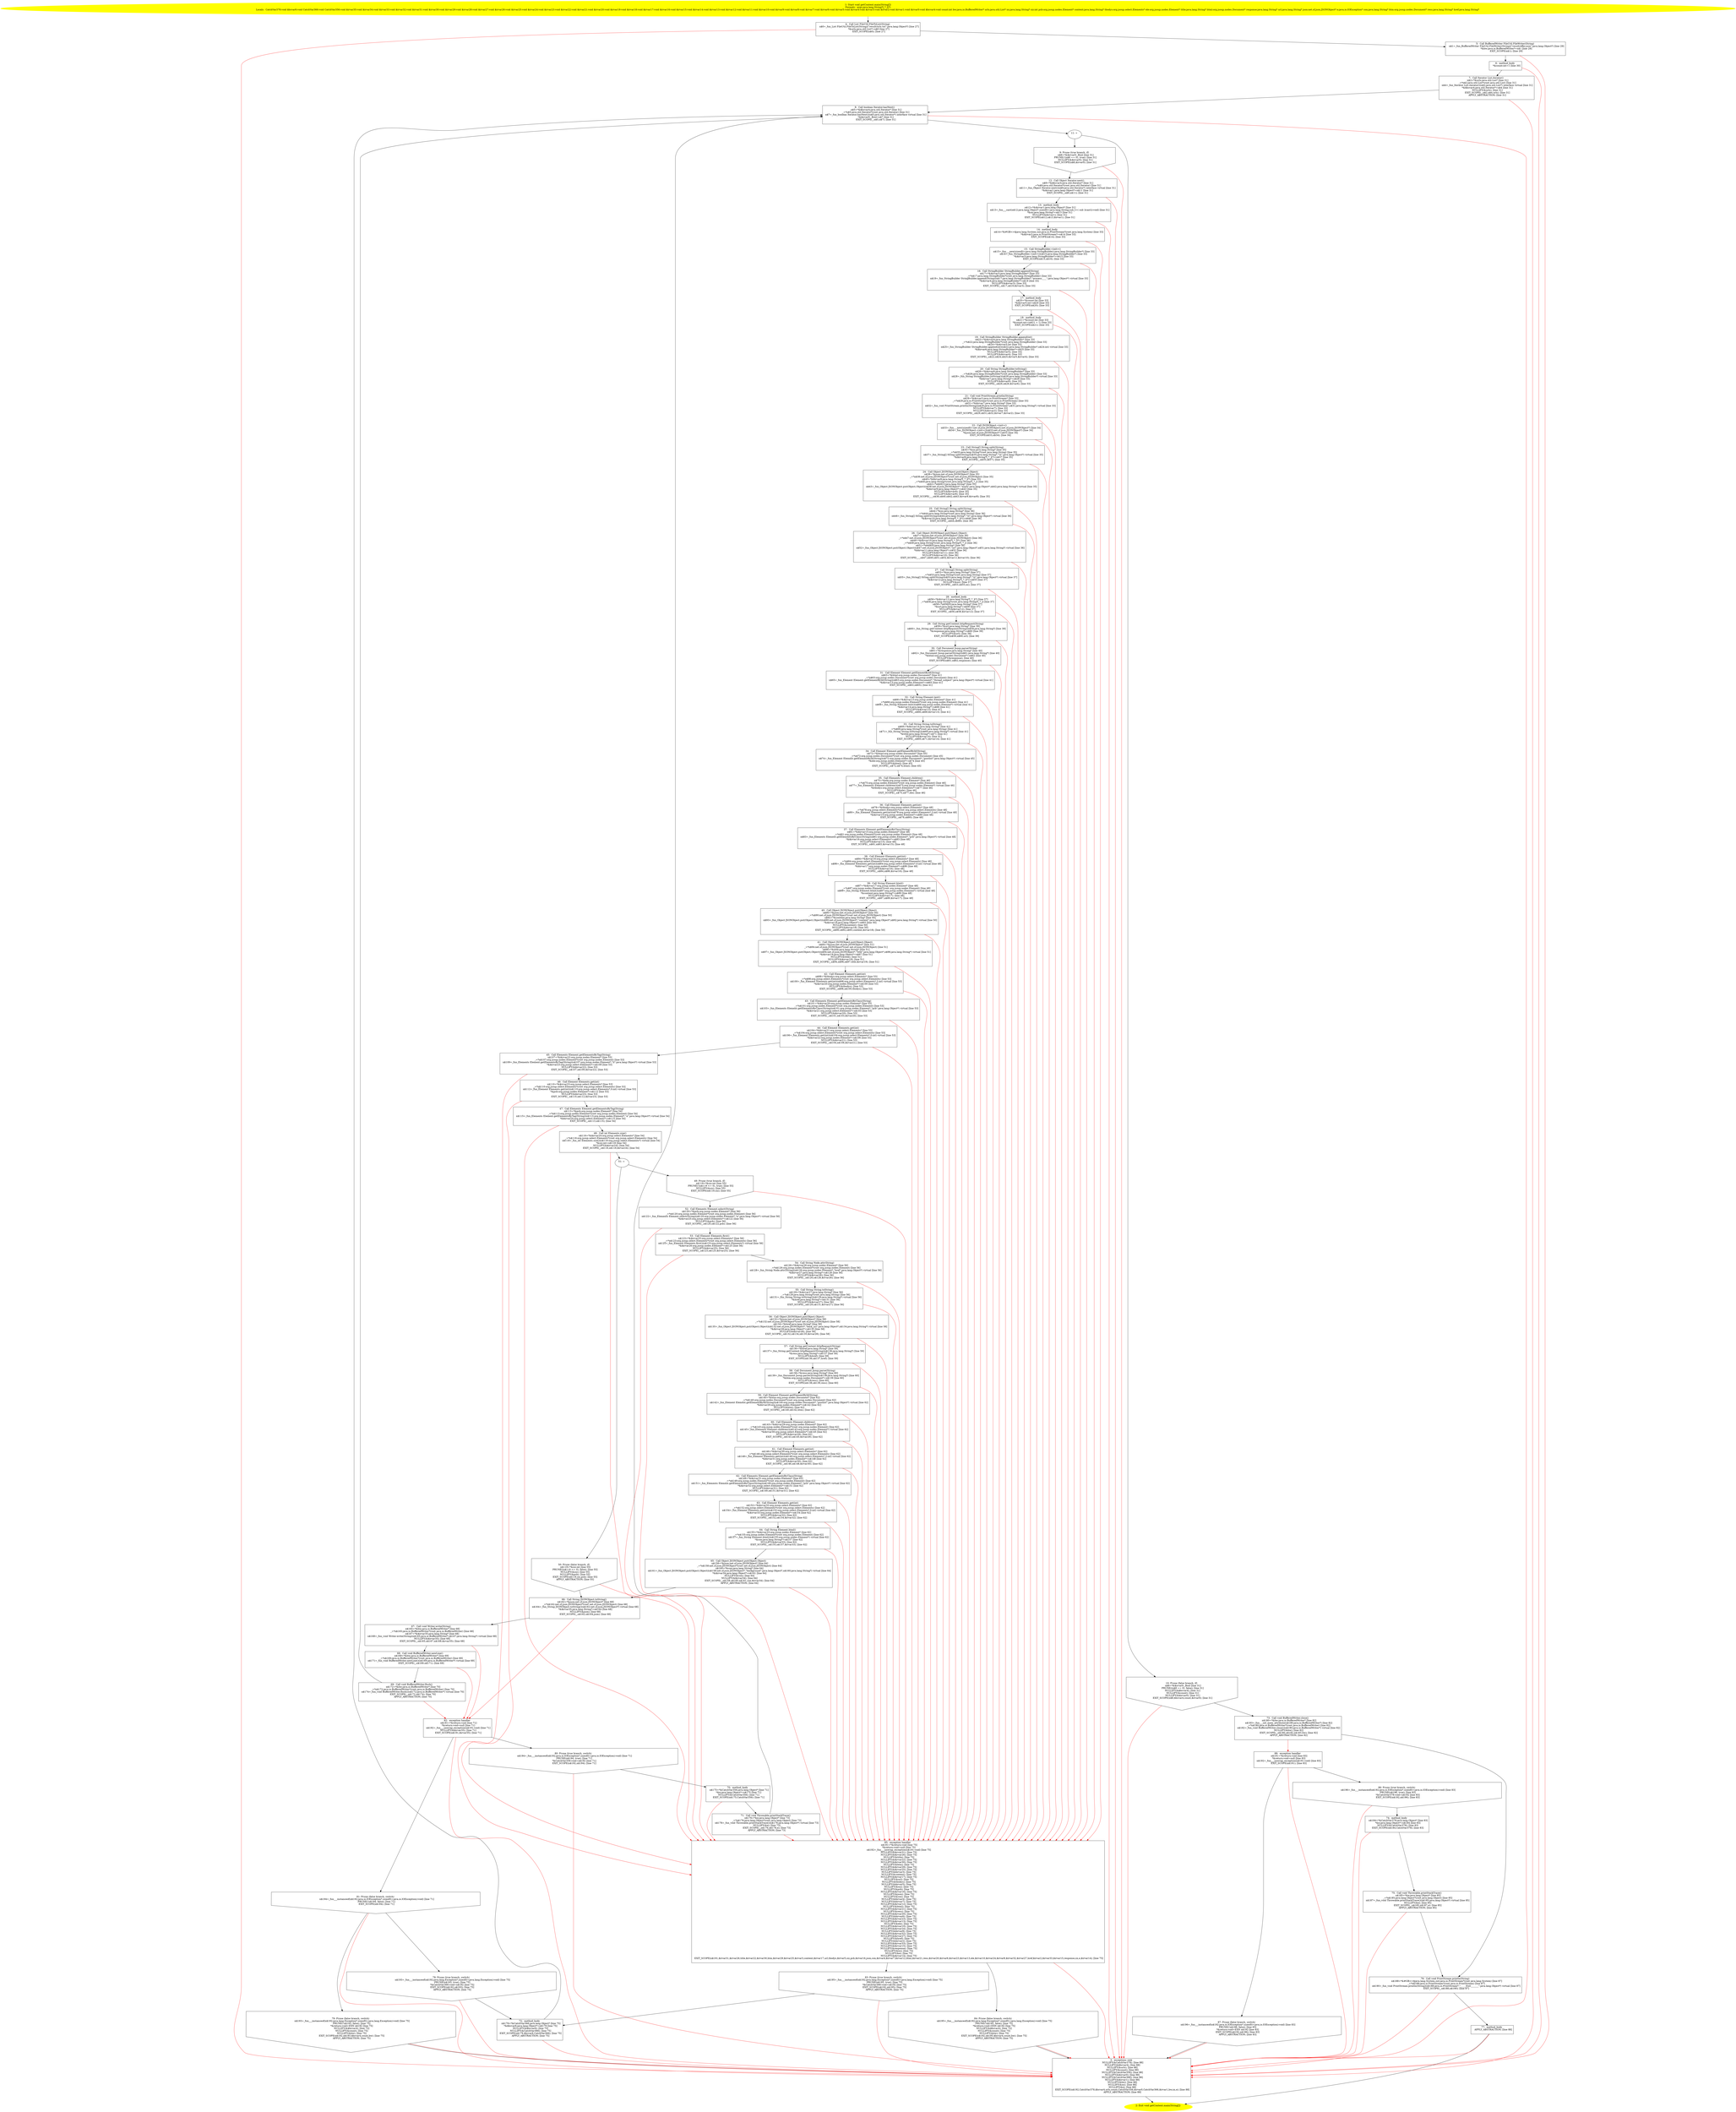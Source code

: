 /* @generated */
digraph cfg {
"com.dulishuo.yimusanfendi.offer.getContent.main(java.lang.String[]):void.f7dee7155803365bbefc50ffd6a9c312_1" [label="1: Start void getContent.main(String[])\nFormals:  args:java.lang.String*[_*_](*)\nLocals:  CatchVar378:void $bcvar6:void CatchVar366:void CatchVar356:void $irvar35:void $irvar34:void $irvar33:void $irvar32:void $irvar31:void $irvar30:void $irvar29:void $irvar28:void $irvar27:void $irvar26:void $irvar25:void $irvar24:void $irvar23:void $irvar22:void $irvar21:void $irvar20:void $irvar19:void $irvar18:void $irvar17:void $irvar16:void $irvar15:void $irvar14:void $irvar13:void $irvar12:void $irvar11:void $irvar10:void $irvar9:void $irvar8:void $irvar7:void $irvar6:void $irvar5:void $irvar4:void $irvar3:void $irvar2:void $irvar1:void $irvar0:void $bcvar4:void count:int bw:java.io.BufferedWriter* urls:java.util.List* xx:java.lang.String* siz:int pcb:org.jsoup.nodes.Element* content:java.lang.String* tbodys:org.jsoup.select.Elements* ele:org.jsoup.nodes.Element* title:java.lang.String* html:org.jsoup.nodes.Document* response:java.lang.String* url:java.lang.String* json:net.sf.json.JSONObject* e:java.io.IOException* con:java.lang.String* htm:org.jsoup.nodes.Document* ress:java.lang.String* href:java.lang.String* \n  " color=yellow style=filled]
	

	 "com.dulishuo.yimusanfendi.offer.getContent.main(java.lang.String[]):void.f7dee7155803365bbefc50ffd6a9c312_1" -> "com.dulishuo.yimusanfendi.offer.getContent.main(java.lang.String[]):void.f7dee7155803365bbefc50ffd6a9c312_4" ;
"com.dulishuo.yimusanfendi.offer.getContent.main(java.lang.String[]):void.f7dee7155803365bbefc50ffd6a9c312_2" [label="2: Exit void getContent.main(String[]) \n  " color=yellow style=filled]
	

"com.dulishuo.yimusanfendi.offer.getContent.main(java.lang.String[]):void.f7dee7155803365bbefc50ffd6a9c312_3" [label="3:  exceptions sink \n   NULLIFY(&CatchVar378); [line 88]\n  NULLIFY(&$bcvar4); [line 88]\n  NULLIFY(&urls); [line 88]\n  NULLIFY(&count); [line 88]\n  NULLIFY(&CatchVar356); [line 88]\n  NULLIFY(&$irvar0); [line 88]\n  NULLIFY(&CatchVar366); [line 88]\n  NULLIFY(&$irvar1); [line 88]\n  NULLIFY(&bw); [line 88]\n  NULLIFY(&xx); [line 88]\n  NULLIFY(&e); [line 88]\n  EXIT_SCOPE(n$192,CatchVar378,$bcvar4,urls,count,CatchVar356,$irvar0,CatchVar366,$irvar1,bw,xx,e); [line 88]\n  APPLY_ABSTRACTION; [line 88]\n " shape="box"]
	

	 "com.dulishuo.yimusanfendi.offer.getContent.main(java.lang.String[]):void.f7dee7155803365bbefc50ffd6a9c312_3" -> "com.dulishuo.yimusanfendi.offer.getContent.main(java.lang.String[]):void.f7dee7155803365bbefc50ffd6a9c312_2" ;
"com.dulishuo.yimusanfendi.offer.getContent.main(java.lang.String[]):void.f7dee7155803365bbefc50ffd6a9c312_4" [label="4:  Call List FileUtil.FileToList(String) \n   n$0=_fun_List FileUtil.FileToList(String)(\"result/urls.txt\":java.lang.Object*) [line 27]\n  *&urls:java.util.List*=n$0 [line 27]\n  EXIT_SCOPE(n$0); [line 27]\n " shape="box"]
	

	 "com.dulishuo.yimusanfendi.offer.getContent.main(java.lang.String[]):void.f7dee7155803365bbefc50ffd6a9c312_4" -> "com.dulishuo.yimusanfendi.offer.getContent.main(java.lang.String[]):void.f7dee7155803365bbefc50ffd6a9c312_5" ;
	 "com.dulishuo.yimusanfendi.offer.getContent.main(java.lang.String[]):void.f7dee7155803365bbefc50ffd6a9c312_4" -> "com.dulishuo.yimusanfendi.offer.getContent.main(java.lang.String[]):void.f7dee7155803365bbefc50ffd6a9c312_3" [color="red" ];
"com.dulishuo.yimusanfendi.offer.getContent.main(java.lang.String[]):void.f7dee7155803365bbefc50ffd6a9c312_5" [label="5:  Call BufferedWriter FileUtil.FileWriter(String) \n   n$1=_fun_BufferedWriter FileUtil.FileWriter(String)(\"result/offer.json\":java.lang.Object*) [line 29]\n  *&bw:java.io.BufferedWriter*=n$1 [line 29]\n  EXIT_SCOPE(n$1); [line 29]\n " shape="box"]
	

	 "com.dulishuo.yimusanfendi.offer.getContent.main(java.lang.String[]):void.f7dee7155803365bbefc50ffd6a9c312_5" -> "com.dulishuo.yimusanfendi.offer.getContent.main(java.lang.String[]):void.f7dee7155803365bbefc50ffd6a9c312_6" ;
	 "com.dulishuo.yimusanfendi.offer.getContent.main(java.lang.String[]):void.f7dee7155803365bbefc50ffd6a9c312_5" -> "com.dulishuo.yimusanfendi.offer.getContent.main(java.lang.String[]):void.f7dee7155803365bbefc50ffd6a9c312_3" [color="red" ];
"com.dulishuo.yimusanfendi.offer.getContent.main(java.lang.String[]):void.f7dee7155803365bbefc50ffd6a9c312_6" [label="6:  method_body \n   *&count:int=1 [line 30]\n " shape="box"]
	

	 "com.dulishuo.yimusanfendi.offer.getContent.main(java.lang.String[]):void.f7dee7155803365bbefc50ffd6a9c312_6" -> "com.dulishuo.yimusanfendi.offer.getContent.main(java.lang.String[]):void.f7dee7155803365bbefc50ffd6a9c312_7" ;
	 "com.dulishuo.yimusanfendi.offer.getContent.main(java.lang.String[]):void.f7dee7155803365bbefc50ffd6a9c312_6" -> "com.dulishuo.yimusanfendi.offer.getContent.main(java.lang.String[]):void.f7dee7155803365bbefc50ffd6a9c312_3" [color="red" ];
"com.dulishuo.yimusanfendi.offer.getContent.main(java.lang.String[]):void.f7dee7155803365bbefc50ffd6a9c312_7" [label="7:  Call Iterator List.iterator() \n   n$2=*&urls:java.util.List* [line 31]\n  _=*n$2:java.util.List*(root java.util.List) [line 31]\n  n$4=_fun_Iterator List.iterator()(n$2:java.util.List*) interface virtual [line 31]\n  *&$bcvar4:java.util.Iterator*=n$4 [line 31]\n  NULLIFY(&urls); [line 31]\n  EXIT_SCOPE(_,n$2,n$4,urls); [line 31]\n  APPLY_ABSTRACTION; [line 31]\n " shape="box"]
	

	 "com.dulishuo.yimusanfendi.offer.getContent.main(java.lang.String[]):void.f7dee7155803365bbefc50ffd6a9c312_7" -> "com.dulishuo.yimusanfendi.offer.getContent.main(java.lang.String[]):void.f7dee7155803365bbefc50ffd6a9c312_8" ;
	 "com.dulishuo.yimusanfendi.offer.getContent.main(java.lang.String[]):void.f7dee7155803365bbefc50ffd6a9c312_7" -> "com.dulishuo.yimusanfendi.offer.getContent.main(java.lang.String[]):void.f7dee7155803365bbefc50ffd6a9c312_3" [color="red" ];
"com.dulishuo.yimusanfendi.offer.getContent.main(java.lang.String[]):void.f7dee7155803365bbefc50ffd6a9c312_8" [label="8:  Call boolean Iterator.hasNext() \n   n$5=*&$bcvar4:java.util.Iterator* [line 31]\n  _=*n$5:java.util.Iterator*(root java.util.Iterator) [line 31]\n  n$7=_fun_boolean Iterator.hasNext()(n$5:java.util.Iterator*) interface virtual [line 31]\n  *&$irvar0:_Bool=n$7 [line 31]\n  EXIT_SCOPE(_,n$5,n$7); [line 31]\n " shape="box"]
	

	 "com.dulishuo.yimusanfendi.offer.getContent.main(java.lang.String[]):void.f7dee7155803365bbefc50ffd6a9c312_8" -> "com.dulishuo.yimusanfendi.offer.getContent.main(java.lang.String[]):void.f7dee7155803365bbefc50ffd6a9c312_11" ;
	 "com.dulishuo.yimusanfendi.offer.getContent.main(java.lang.String[]):void.f7dee7155803365bbefc50ffd6a9c312_8" -> "com.dulishuo.yimusanfendi.offer.getContent.main(java.lang.String[]):void.f7dee7155803365bbefc50ffd6a9c312_3" [color="red" ];
"com.dulishuo.yimusanfendi.offer.getContent.main(java.lang.String[]):void.f7dee7155803365bbefc50ffd6a9c312_9" [label="9: Prune (true branch, if) \n   n$8=*&$irvar0:_Bool [line 31]\n  PRUNE(!(n$8 == 0), true); [line 31]\n  NULLIFY(&$irvar0); [line 31]\n  EXIT_SCOPE(n$8,$irvar0); [line 31]\n " shape="invhouse"]
	

	 "com.dulishuo.yimusanfendi.offer.getContent.main(java.lang.String[]):void.f7dee7155803365bbefc50ffd6a9c312_9" -> "com.dulishuo.yimusanfendi.offer.getContent.main(java.lang.String[]):void.f7dee7155803365bbefc50ffd6a9c312_12" ;
	 "com.dulishuo.yimusanfendi.offer.getContent.main(java.lang.String[]):void.f7dee7155803365bbefc50ffd6a9c312_9" -> "com.dulishuo.yimusanfendi.offer.getContent.main(java.lang.String[]):void.f7dee7155803365bbefc50ffd6a9c312_3" [color="red" ];
"com.dulishuo.yimusanfendi.offer.getContent.main(java.lang.String[]):void.f7dee7155803365bbefc50ffd6a9c312_10" [label="10: Prune (false branch, if) \n   n$8=*&$irvar0:_Bool [line 31]\n  PRUNE((n$8 == 0), false); [line 31]\n  NULLIFY(&$bcvar4); [line 31]\n  NULLIFY(&count); [line 31]\n  NULLIFY(&$irvar0); [line 31]\n  EXIT_SCOPE(n$8,$bcvar4,count,$irvar0); [line 31]\n " shape="invhouse"]
	

	 "com.dulishuo.yimusanfendi.offer.getContent.main(java.lang.String[]):void.f7dee7155803365bbefc50ffd6a9c312_10" -> "com.dulishuo.yimusanfendi.offer.getContent.main(java.lang.String[]):void.f7dee7155803365bbefc50ffd6a9c312_73" ;
	 "com.dulishuo.yimusanfendi.offer.getContent.main(java.lang.String[]):void.f7dee7155803365bbefc50ffd6a9c312_10" -> "com.dulishuo.yimusanfendi.offer.getContent.main(java.lang.String[]):void.f7dee7155803365bbefc50ffd6a9c312_3" [color="red" ];
"com.dulishuo.yimusanfendi.offer.getContent.main(java.lang.String[]):void.f7dee7155803365bbefc50ffd6a9c312_11" [label="11: + \n  " ]
	

	 "com.dulishuo.yimusanfendi.offer.getContent.main(java.lang.String[]):void.f7dee7155803365bbefc50ffd6a9c312_11" -> "com.dulishuo.yimusanfendi.offer.getContent.main(java.lang.String[]):void.f7dee7155803365bbefc50ffd6a9c312_9" ;
	 "com.dulishuo.yimusanfendi.offer.getContent.main(java.lang.String[]):void.f7dee7155803365bbefc50ffd6a9c312_11" -> "com.dulishuo.yimusanfendi.offer.getContent.main(java.lang.String[]):void.f7dee7155803365bbefc50ffd6a9c312_10" ;
"com.dulishuo.yimusanfendi.offer.getContent.main(java.lang.String[]):void.f7dee7155803365bbefc50ffd6a9c312_12" [label="12:  Call Object Iterator.next() \n   n$9=*&$bcvar4:java.util.Iterator* [line 31]\n  _=*n$9:java.util.Iterator*(root java.util.Iterator) [line 31]\n  n$11=_fun_Object Iterator.next()(n$9:java.util.Iterator*) interface virtual [line 31]\n  *&$irvar1:java.lang.Object*=n$11 [line 31]\n  EXIT_SCOPE(_,n$9,n$11); [line 31]\n " shape="box"]
	

	 "com.dulishuo.yimusanfendi.offer.getContent.main(java.lang.String[]):void.f7dee7155803365bbefc50ffd6a9c312_12" -> "com.dulishuo.yimusanfendi.offer.getContent.main(java.lang.String[]):void.f7dee7155803365bbefc50ffd6a9c312_13" ;
	 "com.dulishuo.yimusanfendi.offer.getContent.main(java.lang.String[]):void.f7dee7155803365bbefc50ffd6a9c312_12" -> "com.dulishuo.yimusanfendi.offer.getContent.main(java.lang.String[]):void.f7dee7155803365bbefc50ffd6a9c312_3" [color="red" ];
"com.dulishuo.yimusanfendi.offer.getContent.main(java.lang.String[]):void.f7dee7155803365bbefc50ffd6a9c312_13" [label="13:  method_body \n   n$12=*&$irvar1:java.lang.Object* [line 31]\n  n$13=_fun___cast(n$12:java.lang.Object*,sizeof(t=java.lang.String;sub_t=( sub )(cast)):void) [line 31]\n  *&xx:java.lang.String*=n$13 [line 31]\n  NULLIFY(&$irvar1); [line 31]\n  EXIT_SCOPE(n$12,n$13,$irvar1); [line 31]\n " shape="box"]
	

	 "com.dulishuo.yimusanfendi.offer.getContent.main(java.lang.String[]):void.f7dee7155803365bbefc50ffd6a9c312_13" -> "com.dulishuo.yimusanfendi.offer.getContent.main(java.lang.String[]):void.f7dee7155803365bbefc50ffd6a9c312_14" ;
	 "com.dulishuo.yimusanfendi.offer.getContent.main(java.lang.String[]):void.f7dee7155803365bbefc50ffd6a9c312_13" -> "com.dulishuo.yimusanfendi.offer.getContent.main(java.lang.String[]):void.f7dee7155803365bbefc50ffd6a9c312_3" [color="red" ];
"com.dulishuo.yimusanfendi.offer.getContent.main(java.lang.String[]):void.f7dee7155803365bbefc50ffd6a9c312_14" [label="14:  method_body \n   n$14=*&#GB<>$java.lang.System.out:java.io.PrintStream*(root java.lang.System) [line 33]\n  *&$irvar2:java.io.PrintStream*=n$14 [line 33]\n  EXIT_SCOPE(n$14); [line 33]\n " shape="box"]
	

	 "com.dulishuo.yimusanfendi.offer.getContent.main(java.lang.String[]):void.f7dee7155803365bbefc50ffd6a9c312_14" -> "com.dulishuo.yimusanfendi.offer.getContent.main(java.lang.String[]):void.f7dee7155803365bbefc50ffd6a9c312_15" ;
	 "com.dulishuo.yimusanfendi.offer.getContent.main(java.lang.String[]):void.f7dee7155803365bbefc50ffd6a9c312_14" -> "com.dulishuo.yimusanfendi.offer.getContent.main(java.lang.String[]):void.f7dee7155803365bbefc50ffd6a9c312_85" [color="red" ];
"com.dulishuo.yimusanfendi.offer.getContent.main(java.lang.String[]):void.f7dee7155803365bbefc50ffd6a9c312_15" [label="15:  Call StringBuilder.<init>() \n   n$15=_fun___new(sizeof(t=java.lang.StringBuilder):java.lang.StringBuilder*) [line 33]\n  n$16=_fun_StringBuilder.<init>()(n$15:java.lang.StringBuilder*) [line 33]\n  *&$irvar3:java.lang.StringBuilder*=n$15 [line 33]\n  EXIT_SCOPE(n$15,n$16); [line 33]\n " shape="box"]
	

	 "com.dulishuo.yimusanfendi.offer.getContent.main(java.lang.String[]):void.f7dee7155803365bbefc50ffd6a9c312_15" -> "com.dulishuo.yimusanfendi.offer.getContent.main(java.lang.String[]):void.f7dee7155803365bbefc50ffd6a9c312_16" ;
	 "com.dulishuo.yimusanfendi.offer.getContent.main(java.lang.String[]):void.f7dee7155803365bbefc50ffd6a9c312_15" -> "com.dulishuo.yimusanfendi.offer.getContent.main(java.lang.String[]):void.f7dee7155803365bbefc50ffd6a9c312_85" [color="red" ];
"com.dulishuo.yimusanfendi.offer.getContent.main(java.lang.String[]):void.f7dee7155803365bbefc50ffd6a9c312_16" [label="16:  Call StringBuilder StringBuilder.append(String) \n   n$17=*&$irvar3:java.lang.StringBuilder* [line 33]\n  _=*n$17:java.lang.StringBuilder*(root java.lang.StringBuilder) [line 33]\n  n$19=_fun_StringBuilder StringBuilder.append(String)(n$17:java.lang.StringBuilder*,\"process____\":java.lang.Object*) virtual [line 33]\n  *&$irvar4:java.lang.StringBuilder*=n$19 [line 33]\n  NULLIFY(&$irvar3); [line 33]\n  EXIT_SCOPE(_,n$17,n$19,$irvar3); [line 33]\n " shape="box"]
	

	 "com.dulishuo.yimusanfendi.offer.getContent.main(java.lang.String[]):void.f7dee7155803365bbefc50ffd6a9c312_16" -> "com.dulishuo.yimusanfendi.offer.getContent.main(java.lang.String[]):void.f7dee7155803365bbefc50ffd6a9c312_17" ;
	 "com.dulishuo.yimusanfendi.offer.getContent.main(java.lang.String[]):void.f7dee7155803365bbefc50ffd6a9c312_16" -> "com.dulishuo.yimusanfendi.offer.getContent.main(java.lang.String[]):void.f7dee7155803365bbefc50ffd6a9c312_85" [color="red" ];
"com.dulishuo.yimusanfendi.offer.getContent.main(java.lang.String[]):void.f7dee7155803365bbefc50ffd6a9c312_17" [label="17:  method_body \n   n$20=*&count:int [line 33]\n  *&$irvar5:int=n$20 [line 33]\n  EXIT_SCOPE(n$20); [line 33]\n " shape="box"]
	

	 "com.dulishuo.yimusanfendi.offer.getContent.main(java.lang.String[]):void.f7dee7155803365bbefc50ffd6a9c312_17" -> "com.dulishuo.yimusanfendi.offer.getContent.main(java.lang.String[]):void.f7dee7155803365bbefc50ffd6a9c312_18" ;
	 "com.dulishuo.yimusanfendi.offer.getContent.main(java.lang.String[]):void.f7dee7155803365bbefc50ffd6a9c312_17" -> "com.dulishuo.yimusanfendi.offer.getContent.main(java.lang.String[]):void.f7dee7155803365bbefc50ffd6a9c312_85" [color="red" ];
"com.dulishuo.yimusanfendi.offer.getContent.main(java.lang.String[]):void.f7dee7155803365bbefc50ffd6a9c312_18" [label="18:  method_body \n   n$21=*&count:int [line 33]\n  *&count:int=(n$21 + 1) [line 33]\n  EXIT_SCOPE(n$21); [line 33]\n " shape="box"]
	

	 "com.dulishuo.yimusanfendi.offer.getContent.main(java.lang.String[]):void.f7dee7155803365bbefc50ffd6a9c312_18" -> "com.dulishuo.yimusanfendi.offer.getContent.main(java.lang.String[]):void.f7dee7155803365bbefc50ffd6a9c312_19" ;
	 "com.dulishuo.yimusanfendi.offer.getContent.main(java.lang.String[]):void.f7dee7155803365bbefc50ffd6a9c312_18" -> "com.dulishuo.yimusanfendi.offer.getContent.main(java.lang.String[]):void.f7dee7155803365bbefc50ffd6a9c312_85" [color="red" ];
"com.dulishuo.yimusanfendi.offer.getContent.main(java.lang.String[]):void.f7dee7155803365bbefc50ffd6a9c312_19" [label="19:  Call StringBuilder StringBuilder.append(int) \n   n$22=*&$irvar4:java.lang.StringBuilder* [line 33]\n  _=*n$22:java.lang.StringBuilder*(root java.lang.StringBuilder) [line 33]\n  n$24=*&$irvar5:int [line 33]\n  n$25=_fun_StringBuilder StringBuilder.append(int)(n$22:java.lang.StringBuilder*,n$24:int) virtual [line 33]\n  *&$irvar6:java.lang.StringBuilder*=n$25 [line 33]\n  NULLIFY(&$irvar5); [line 33]\n  NULLIFY(&$irvar4); [line 33]\n  EXIT_SCOPE(_,n$22,n$24,n$25,$irvar5,$irvar4); [line 33]\n " shape="box"]
	

	 "com.dulishuo.yimusanfendi.offer.getContent.main(java.lang.String[]):void.f7dee7155803365bbefc50ffd6a9c312_19" -> "com.dulishuo.yimusanfendi.offer.getContent.main(java.lang.String[]):void.f7dee7155803365bbefc50ffd6a9c312_20" ;
	 "com.dulishuo.yimusanfendi.offer.getContent.main(java.lang.String[]):void.f7dee7155803365bbefc50ffd6a9c312_19" -> "com.dulishuo.yimusanfendi.offer.getContent.main(java.lang.String[]):void.f7dee7155803365bbefc50ffd6a9c312_85" [color="red" ];
"com.dulishuo.yimusanfendi.offer.getContent.main(java.lang.String[]):void.f7dee7155803365bbefc50ffd6a9c312_20" [label="20:  Call String StringBuilder.toString() \n   n$26=*&$irvar6:java.lang.StringBuilder* [line 33]\n  _=*n$26:java.lang.StringBuilder*(root java.lang.StringBuilder) [line 33]\n  n$28=_fun_String StringBuilder.toString()(n$26:java.lang.StringBuilder*) virtual [line 33]\n  *&$irvar7:java.lang.String*=n$28 [line 33]\n  NULLIFY(&$irvar6); [line 33]\n  EXIT_SCOPE(_,n$26,n$28,$irvar6); [line 33]\n " shape="box"]
	

	 "com.dulishuo.yimusanfendi.offer.getContent.main(java.lang.String[]):void.f7dee7155803365bbefc50ffd6a9c312_20" -> "com.dulishuo.yimusanfendi.offer.getContent.main(java.lang.String[]):void.f7dee7155803365bbefc50ffd6a9c312_21" ;
	 "com.dulishuo.yimusanfendi.offer.getContent.main(java.lang.String[]):void.f7dee7155803365bbefc50ffd6a9c312_20" -> "com.dulishuo.yimusanfendi.offer.getContent.main(java.lang.String[]):void.f7dee7155803365bbefc50ffd6a9c312_85" [color="red" ];
"com.dulishuo.yimusanfendi.offer.getContent.main(java.lang.String[]):void.f7dee7155803365bbefc50ffd6a9c312_21" [label="21:  Call void PrintStream.println(String) \n   n$29=*&$irvar2:java.io.PrintStream* [line 33]\n  _=*n$29:java.io.PrintStream*(root java.io.PrintStream) [line 33]\n  n$31=*&$irvar7:java.lang.String* [line 33]\n  n$32=_fun_void PrintStream.println(String)(n$29:java.io.PrintStream*,n$31:java.lang.String*) virtual [line 33]\n  NULLIFY(&$irvar7); [line 33]\n  NULLIFY(&$irvar2); [line 33]\n  EXIT_SCOPE(_,n$29,n$31,n$32,$irvar7,$irvar2); [line 33]\n " shape="box"]
	

	 "com.dulishuo.yimusanfendi.offer.getContent.main(java.lang.String[]):void.f7dee7155803365bbefc50ffd6a9c312_21" -> "com.dulishuo.yimusanfendi.offer.getContent.main(java.lang.String[]):void.f7dee7155803365bbefc50ffd6a9c312_22" ;
	 "com.dulishuo.yimusanfendi.offer.getContent.main(java.lang.String[]):void.f7dee7155803365bbefc50ffd6a9c312_21" -> "com.dulishuo.yimusanfendi.offer.getContent.main(java.lang.String[]):void.f7dee7155803365bbefc50ffd6a9c312_85" [color="red" ];
"com.dulishuo.yimusanfendi.offer.getContent.main(java.lang.String[]):void.f7dee7155803365bbefc50ffd6a9c312_22" [label="22:  Call JSONObject.<init>() \n   n$33=_fun___new(sizeof(t=net.sf.json.JSONObject):net.sf.json.JSONObject*) [line 34]\n  n$34=_fun_JSONObject.<init>()(n$33:net.sf.json.JSONObject*) [line 34]\n  *&json:net.sf.json.JSONObject*=n$33 [line 34]\n  EXIT_SCOPE(n$33,n$34); [line 34]\n " shape="box"]
	

	 "com.dulishuo.yimusanfendi.offer.getContent.main(java.lang.String[]):void.f7dee7155803365bbefc50ffd6a9c312_22" -> "com.dulishuo.yimusanfendi.offer.getContent.main(java.lang.String[]):void.f7dee7155803365bbefc50ffd6a9c312_23" ;
	 "com.dulishuo.yimusanfendi.offer.getContent.main(java.lang.String[]):void.f7dee7155803365bbefc50ffd6a9c312_22" -> "com.dulishuo.yimusanfendi.offer.getContent.main(java.lang.String[]):void.f7dee7155803365bbefc50ffd6a9c312_85" [color="red" ];
"com.dulishuo.yimusanfendi.offer.getContent.main(java.lang.String[]):void.f7dee7155803365bbefc50ffd6a9c312_23" [label="23:  Call String[] String.split(String) \n   n$35=*&xx:java.lang.String* [line 35]\n  _=*n$35:java.lang.String*(root java.lang.String) [line 35]\n  n$37=_fun_String[] String.split(String)(n$35:java.lang.String*,\"\\\\t\":java.lang.Object*) virtual [line 35]\n  *&$irvar8:java.lang.String*[_*_](*)=n$37 [line 35]\n  EXIT_SCOPE(_,n$35,n$37); [line 35]\n " shape="box"]
	

	 "com.dulishuo.yimusanfendi.offer.getContent.main(java.lang.String[]):void.f7dee7155803365bbefc50ffd6a9c312_23" -> "com.dulishuo.yimusanfendi.offer.getContent.main(java.lang.String[]):void.f7dee7155803365bbefc50ffd6a9c312_24" ;
	 "com.dulishuo.yimusanfendi.offer.getContent.main(java.lang.String[]):void.f7dee7155803365bbefc50ffd6a9c312_23" -> "com.dulishuo.yimusanfendi.offer.getContent.main(java.lang.String[]):void.f7dee7155803365bbefc50ffd6a9c312_85" [color="red" ];
"com.dulishuo.yimusanfendi.offer.getContent.main(java.lang.String[]):void.f7dee7155803365bbefc50ffd6a9c312_24" [label="24:  Call Object JSONObject.put(Object,Object) \n   n$38=*&json:net.sf.json.JSONObject* [line 35]\n  _=*n$38:net.sf.json.JSONObject*(root net.sf.json.JSONObject) [line 35]\n  n$40=*&$irvar8:java.lang.String*[_*_](*) [line 35]\n  _=*n$40:java.lang.String*(root java.lang.String*[_*_]) [line 35]\n  n$42=*n$40[1]:java.lang.String* [line 35]\n  n$43=_fun_Object JSONObject.put(Object,Object)(n$38:net.sf.json.JSONObject*,\"mark\":java.lang.Object*,n$42:java.lang.String*) virtual [line 35]\n  *&$irvar9:java.lang.Object*=n$43 [line 35]\n  NULLIFY(&$irvar9); [line 35]\n  NULLIFY(&$irvar8); [line 35]\n  EXIT_SCOPE(_,_,n$38,n$40,n$42,n$43,$irvar9,$irvar8); [line 35]\n " shape="box"]
	

	 "com.dulishuo.yimusanfendi.offer.getContent.main(java.lang.String[]):void.f7dee7155803365bbefc50ffd6a9c312_24" -> "com.dulishuo.yimusanfendi.offer.getContent.main(java.lang.String[]):void.f7dee7155803365bbefc50ffd6a9c312_25" ;
	 "com.dulishuo.yimusanfendi.offer.getContent.main(java.lang.String[]):void.f7dee7155803365bbefc50ffd6a9c312_24" -> "com.dulishuo.yimusanfendi.offer.getContent.main(java.lang.String[]):void.f7dee7155803365bbefc50ffd6a9c312_85" [color="red" ];
"com.dulishuo.yimusanfendi.offer.getContent.main(java.lang.String[]):void.f7dee7155803365bbefc50ffd6a9c312_25" [label="25:  Call String[] String.split(String) \n   n$44=*&xx:java.lang.String* [line 36]\n  _=*n$44:java.lang.String*(root java.lang.String) [line 36]\n  n$46=_fun_String[] String.split(String)(n$44:java.lang.String*,\"\\\\t\":java.lang.Object*) virtual [line 36]\n  *&$irvar10:java.lang.String*[_*_](*)=n$46 [line 36]\n  EXIT_SCOPE(_,n$44,n$46); [line 36]\n " shape="box"]
	

	 "com.dulishuo.yimusanfendi.offer.getContent.main(java.lang.String[]):void.f7dee7155803365bbefc50ffd6a9c312_25" -> "com.dulishuo.yimusanfendi.offer.getContent.main(java.lang.String[]):void.f7dee7155803365bbefc50ffd6a9c312_26" ;
	 "com.dulishuo.yimusanfendi.offer.getContent.main(java.lang.String[]):void.f7dee7155803365bbefc50ffd6a9c312_25" -> "com.dulishuo.yimusanfendi.offer.getContent.main(java.lang.String[]):void.f7dee7155803365bbefc50ffd6a9c312_85" [color="red" ];
"com.dulishuo.yimusanfendi.offer.getContent.main(java.lang.String[]):void.f7dee7155803365bbefc50ffd6a9c312_26" [label="26:  Call Object JSONObject.put(Object,Object) \n   n$47=*&json:net.sf.json.JSONObject* [line 36]\n  _=*n$47:net.sf.json.JSONObject*(root net.sf.json.JSONObject) [line 36]\n  n$49=*&$irvar10:java.lang.String*[_*_](*) [line 36]\n  _=*n$49:java.lang.String*(root java.lang.String*[_*_]) [line 36]\n  n$51=*n$49[0]:java.lang.String* [line 36]\n  n$52=_fun_Object JSONObject.put(Object,Object)(n$47:net.sf.json.JSONObject*,\"url\":java.lang.Object*,n$51:java.lang.String*) virtual [line 36]\n  *&$irvar11:java.lang.Object*=n$52 [line 36]\n  NULLIFY(&$irvar11); [line 36]\n  NULLIFY(&$irvar10); [line 36]\n  EXIT_SCOPE(_,_,n$47,n$49,n$51,n$52,$irvar11,$irvar10); [line 36]\n " shape="box"]
	

	 "com.dulishuo.yimusanfendi.offer.getContent.main(java.lang.String[]):void.f7dee7155803365bbefc50ffd6a9c312_26" -> "com.dulishuo.yimusanfendi.offer.getContent.main(java.lang.String[]):void.f7dee7155803365bbefc50ffd6a9c312_27" ;
	 "com.dulishuo.yimusanfendi.offer.getContent.main(java.lang.String[]):void.f7dee7155803365bbefc50ffd6a9c312_26" -> "com.dulishuo.yimusanfendi.offer.getContent.main(java.lang.String[]):void.f7dee7155803365bbefc50ffd6a9c312_85" [color="red" ];
"com.dulishuo.yimusanfendi.offer.getContent.main(java.lang.String[]):void.f7dee7155803365bbefc50ffd6a9c312_27" [label="27:  Call String[] String.split(String) \n   n$53=*&xx:java.lang.String* [line 37]\n  _=*n$53:java.lang.String*(root java.lang.String) [line 37]\n  n$55=_fun_String[] String.split(String)(n$53:java.lang.String*,\"\\\\t\":java.lang.Object*) virtual [line 37]\n  *&$irvar12:java.lang.String*[_*_](*)=n$55 [line 37]\n  NULLIFY(&xx); [line 37]\n  EXIT_SCOPE(_,n$53,n$55,xx); [line 37]\n " shape="box"]
	

	 "com.dulishuo.yimusanfendi.offer.getContent.main(java.lang.String[]):void.f7dee7155803365bbefc50ffd6a9c312_27" -> "com.dulishuo.yimusanfendi.offer.getContent.main(java.lang.String[]):void.f7dee7155803365bbefc50ffd6a9c312_28" ;
	 "com.dulishuo.yimusanfendi.offer.getContent.main(java.lang.String[]):void.f7dee7155803365bbefc50ffd6a9c312_27" -> "com.dulishuo.yimusanfendi.offer.getContent.main(java.lang.String[]):void.f7dee7155803365bbefc50ffd6a9c312_85" [color="red" ];
"com.dulishuo.yimusanfendi.offer.getContent.main(java.lang.String[]):void.f7dee7155803365bbefc50ffd6a9c312_28" [label="28:  method_body \n   n$56=*&$irvar12:java.lang.String*[_*_](*) [line 37]\n  _=*n$56:java.lang.String*(root java.lang.String*[_*_]) [line 37]\n  n$58=*n$56[0]:java.lang.String* [line 37]\n  *&url:java.lang.String*=n$58 [line 37]\n  NULLIFY(&$irvar12); [line 37]\n  EXIT_SCOPE(_,n$56,n$58,$irvar12); [line 37]\n " shape="box"]
	

	 "com.dulishuo.yimusanfendi.offer.getContent.main(java.lang.String[]):void.f7dee7155803365bbefc50ffd6a9c312_28" -> "com.dulishuo.yimusanfendi.offer.getContent.main(java.lang.String[]):void.f7dee7155803365bbefc50ffd6a9c312_29" ;
	 "com.dulishuo.yimusanfendi.offer.getContent.main(java.lang.String[]):void.f7dee7155803365bbefc50ffd6a9c312_28" -> "com.dulishuo.yimusanfendi.offer.getContent.main(java.lang.String[]):void.f7dee7155803365bbefc50ffd6a9c312_85" [color="red" ];
"com.dulishuo.yimusanfendi.offer.getContent.main(java.lang.String[]):void.f7dee7155803365bbefc50ffd6a9c312_29" [label="29:  Call String getContent.httpRequest(String) \n   n$59=*&url:java.lang.String* [line 39]\n  n$60=_fun_String getContent.httpRequest(String)(n$59:java.lang.String*) [line 39]\n  *&response:java.lang.String*=n$60 [line 39]\n  NULLIFY(&url); [line 39]\n  EXIT_SCOPE(n$59,n$60,url); [line 39]\n " shape="box"]
	

	 "com.dulishuo.yimusanfendi.offer.getContent.main(java.lang.String[]):void.f7dee7155803365bbefc50ffd6a9c312_29" -> "com.dulishuo.yimusanfendi.offer.getContent.main(java.lang.String[]):void.f7dee7155803365bbefc50ffd6a9c312_30" ;
	 "com.dulishuo.yimusanfendi.offer.getContent.main(java.lang.String[]):void.f7dee7155803365bbefc50ffd6a9c312_29" -> "com.dulishuo.yimusanfendi.offer.getContent.main(java.lang.String[]):void.f7dee7155803365bbefc50ffd6a9c312_85" [color="red" ];
"com.dulishuo.yimusanfendi.offer.getContent.main(java.lang.String[]):void.f7dee7155803365bbefc50ffd6a9c312_30" [label="30:  Call Document Jsoup.parse(String) \n   n$61=*&response:java.lang.String* [line 40]\n  n$62=_fun_Document Jsoup.parse(String)(n$61:java.lang.String*) [line 40]\n  *&html:org.jsoup.nodes.Document*=n$62 [line 40]\n  NULLIFY(&response); [line 40]\n  EXIT_SCOPE(n$61,n$62,response); [line 40]\n " shape="box"]
	

	 "com.dulishuo.yimusanfendi.offer.getContent.main(java.lang.String[]):void.f7dee7155803365bbefc50ffd6a9c312_30" -> "com.dulishuo.yimusanfendi.offer.getContent.main(java.lang.String[]):void.f7dee7155803365bbefc50ffd6a9c312_31" ;
	 "com.dulishuo.yimusanfendi.offer.getContent.main(java.lang.String[]):void.f7dee7155803365bbefc50ffd6a9c312_30" -> "com.dulishuo.yimusanfendi.offer.getContent.main(java.lang.String[]):void.f7dee7155803365bbefc50ffd6a9c312_85" [color="red" ];
"com.dulishuo.yimusanfendi.offer.getContent.main(java.lang.String[]):void.f7dee7155803365bbefc50ffd6a9c312_31" [label="31:  Call Element Element.getElementById(String) \n   n$63=*&html:org.jsoup.nodes.Document* [line 41]\n  _=*n$63:org.jsoup.nodes.Document*(root org.jsoup.nodes.Document) [line 41]\n  n$65=_fun_Element Element.getElementById(String)(n$63:org.jsoup.nodes.Document*,\"thread_subject\":java.lang.Object*) virtual [line 41]\n  *&$irvar13:org.jsoup.nodes.Element*=n$65 [line 41]\n  EXIT_SCOPE(_,n$63,n$65); [line 41]\n " shape="box"]
	

	 "com.dulishuo.yimusanfendi.offer.getContent.main(java.lang.String[]):void.f7dee7155803365bbefc50ffd6a9c312_31" -> "com.dulishuo.yimusanfendi.offer.getContent.main(java.lang.String[]):void.f7dee7155803365bbefc50ffd6a9c312_32" ;
	 "com.dulishuo.yimusanfendi.offer.getContent.main(java.lang.String[]):void.f7dee7155803365bbefc50ffd6a9c312_31" -> "com.dulishuo.yimusanfendi.offer.getContent.main(java.lang.String[]):void.f7dee7155803365bbefc50ffd6a9c312_85" [color="red" ];
"com.dulishuo.yimusanfendi.offer.getContent.main(java.lang.String[]):void.f7dee7155803365bbefc50ffd6a9c312_32" [label="32:  Call String Element.text() \n   n$66=*&$irvar13:org.jsoup.nodes.Element* [line 41]\n  _=*n$66:org.jsoup.nodes.Element*(root org.jsoup.nodes.Element) [line 41]\n  n$68=_fun_String Element.text()(n$66:org.jsoup.nodes.Element*) virtual [line 41]\n  *&$irvar14:java.lang.String*=n$68 [line 41]\n  NULLIFY(&$irvar13); [line 41]\n  EXIT_SCOPE(_,n$66,n$68,$irvar13); [line 41]\n " shape="box"]
	

	 "com.dulishuo.yimusanfendi.offer.getContent.main(java.lang.String[]):void.f7dee7155803365bbefc50ffd6a9c312_32" -> "com.dulishuo.yimusanfendi.offer.getContent.main(java.lang.String[]):void.f7dee7155803365bbefc50ffd6a9c312_33" ;
	 "com.dulishuo.yimusanfendi.offer.getContent.main(java.lang.String[]):void.f7dee7155803365bbefc50ffd6a9c312_32" -> "com.dulishuo.yimusanfendi.offer.getContent.main(java.lang.String[]):void.f7dee7155803365bbefc50ffd6a9c312_85" [color="red" ];
"com.dulishuo.yimusanfendi.offer.getContent.main(java.lang.String[]):void.f7dee7155803365bbefc50ffd6a9c312_33" [label="33:  Call String String.toString() \n   n$69=*&$irvar14:java.lang.String* [line 41]\n  _=*n$69:java.lang.String*(root java.lang.String) [line 41]\n  n$71=_fun_String String.toString()(n$69:java.lang.String*) virtual [line 41]\n  *&title:java.lang.String*=n$71 [line 41]\n  NULLIFY(&$irvar14); [line 41]\n  EXIT_SCOPE(_,n$69,n$71,$irvar14); [line 41]\n " shape="box"]
	

	 "com.dulishuo.yimusanfendi.offer.getContent.main(java.lang.String[]):void.f7dee7155803365bbefc50ffd6a9c312_33" -> "com.dulishuo.yimusanfendi.offer.getContent.main(java.lang.String[]):void.f7dee7155803365bbefc50ffd6a9c312_34" ;
	 "com.dulishuo.yimusanfendi.offer.getContent.main(java.lang.String[]):void.f7dee7155803365bbefc50ffd6a9c312_33" -> "com.dulishuo.yimusanfendi.offer.getContent.main(java.lang.String[]):void.f7dee7155803365bbefc50ffd6a9c312_85" [color="red" ];
"com.dulishuo.yimusanfendi.offer.getContent.main(java.lang.String[]):void.f7dee7155803365bbefc50ffd6a9c312_34" [label="34:  Call Element Element.getElementById(String) \n   n$72=*&html:org.jsoup.nodes.Document* [line 45]\n  _=*n$72:org.jsoup.nodes.Document*(root org.jsoup.nodes.Document) [line 45]\n  n$74=_fun_Element Element.getElementById(String)(n$72:org.jsoup.nodes.Document*,\"postlist\":java.lang.Object*) virtual [line 45]\n  *&ele:org.jsoup.nodes.Element*=n$74 [line 45]\n  NULLIFY(&html); [line 45]\n  EXIT_SCOPE(_,n$72,n$74,html); [line 45]\n " shape="box"]
	

	 "com.dulishuo.yimusanfendi.offer.getContent.main(java.lang.String[]):void.f7dee7155803365bbefc50ffd6a9c312_34" -> "com.dulishuo.yimusanfendi.offer.getContent.main(java.lang.String[]):void.f7dee7155803365bbefc50ffd6a9c312_35" ;
	 "com.dulishuo.yimusanfendi.offer.getContent.main(java.lang.String[]):void.f7dee7155803365bbefc50ffd6a9c312_34" -> "com.dulishuo.yimusanfendi.offer.getContent.main(java.lang.String[]):void.f7dee7155803365bbefc50ffd6a9c312_85" [color="red" ];
"com.dulishuo.yimusanfendi.offer.getContent.main(java.lang.String[]):void.f7dee7155803365bbefc50ffd6a9c312_35" [label="35:  Call Elements Element.children() \n   n$75=*&ele:org.jsoup.nodes.Element* [line 46]\n  _=*n$75:org.jsoup.nodes.Element*(root org.jsoup.nodes.Element) [line 46]\n  n$77=_fun_Elements Element.children()(n$75:org.jsoup.nodes.Element*) virtual [line 46]\n  *&tbodys:org.jsoup.select.Elements*=n$77 [line 46]\n  NULLIFY(&ele); [line 46]\n  EXIT_SCOPE(_,n$75,n$77,ele); [line 46]\n " shape="box"]
	

	 "com.dulishuo.yimusanfendi.offer.getContent.main(java.lang.String[]):void.f7dee7155803365bbefc50ffd6a9c312_35" -> "com.dulishuo.yimusanfendi.offer.getContent.main(java.lang.String[]):void.f7dee7155803365bbefc50ffd6a9c312_36" ;
	 "com.dulishuo.yimusanfendi.offer.getContent.main(java.lang.String[]):void.f7dee7155803365bbefc50ffd6a9c312_35" -> "com.dulishuo.yimusanfendi.offer.getContent.main(java.lang.String[]):void.f7dee7155803365bbefc50ffd6a9c312_85" [color="red" ];
"com.dulishuo.yimusanfendi.offer.getContent.main(java.lang.String[]):void.f7dee7155803365bbefc50ffd6a9c312_36" [label="36:  Call Element Elements.get(int) \n   n$78=*&tbodys:org.jsoup.select.Elements* [line 48]\n  _=*n$78:org.jsoup.select.Elements*(root org.jsoup.select.Elements) [line 48]\n  n$80=_fun_Element Elements.get(int)(n$78:org.jsoup.select.Elements*,2:int) virtual [line 48]\n  *&$irvar15:org.jsoup.nodes.Element*=n$80 [line 48]\n  EXIT_SCOPE(_,n$78,n$80); [line 48]\n " shape="box"]
	

	 "com.dulishuo.yimusanfendi.offer.getContent.main(java.lang.String[]):void.f7dee7155803365bbefc50ffd6a9c312_36" -> "com.dulishuo.yimusanfendi.offer.getContent.main(java.lang.String[]):void.f7dee7155803365bbefc50ffd6a9c312_37" ;
	 "com.dulishuo.yimusanfendi.offer.getContent.main(java.lang.String[]):void.f7dee7155803365bbefc50ffd6a9c312_36" -> "com.dulishuo.yimusanfendi.offer.getContent.main(java.lang.String[]):void.f7dee7155803365bbefc50ffd6a9c312_85" [color="red" ];
"com.dulishuo.yimusanfendi.offer.getContent.main(java.lang.String[]):void.f7dee7155803365bbefc50ffd6a9c312_37" [label="37:  Call Elements Element.getElementsByClass(String) \n   n$81=*&$irvar15:org.jsoup.nodes.Element* [line 48]\n  _=*n$81:org.jsoup.nodes.Element*(root org.jsoup.nodes.Element) [line 48]\n  n$83=_fun_Elements Element.getElementsByClass(String)(n$81:org.jsoup.nodes.Element*,\"pcb\":java.lang.Object*) virtual [line 48]\n  *&$irvar16:org.jsoup.select.Elements*=n$83 [line 48]\n  NULLIFY(&$irvar15); [line 48]\n  EXIT_SCOPE(_,n$81,n$83,$irvar15); [line 48]\n " shape="box"]
	

	 "com.dulishuo.yimusanfendi.offer.getContent.main(java.lang.String[]):void.f7dee7155803365bbefc50ffd6a9c312_37" -> "com.dulishuo.yimusanfendi.offer.getContent.main(java.lang.String[]):void.f7dee7155803365bbefc50ffd6a9c312_38" ;
	 "com.dulishuo.yimusanfendi.offer.getContent.main(java.lang.String[]):void.f7dee7155803365bbefc50ffd6a9c312_37" -> "com.dulishuo.yimusanfendi.offer.getContent.main(java.lang.String[]):void.f7dee7155803365bbefc50ffd6a9c312_85" [color="red" ];
"com.dulishuo.yimusanfendi.offer.getContent.main(java.lang.String[]):void.f7dee7155803365bbefc50ffd6a9c312_38" [label="38:  Call Element Elements.get(int) \n   n$84=*&$irvar16:org.jsoup.select.Elements* [line 48]\n  _=*n$84:org.jsoup.select.Elements*(root org.jsoup.select.Elements) [line 48]\n  n$86=_fun_Element Elements.get(int)(n$84:org.jsoup.select.Elements*,0:int) virtual [line 48]\n  *&$irvar17:org.jsoup.nodes.Element*=n$86 [line 48]\n  NULLIFY(&$irvar16); [line 48]\n  EXIT_SCOPE(_,n$84,n$86,$irvar16); [line 48]\n " shape="box"]
	

	 "com.dulishuo.yimusanfendi.offer.getContent.main(java.lang.String[]):void.f7dee7155803365bbefc50ffd6a9c312_38" -> "com.dulishuo.yimusanfendi.offer.getContent.main(java.lang.String[]):void.f7dee7155803365bbefc50ffd6a9c312_39" ;
	 "com.dulishuo.yimusanfendi.offer.getContent.main(java.lang.String[]):void.f7dee7155803365bbefc50ffd6a9c312_38" -> "com.dulishuo.yimusanfendi.offer.getContent.main(java.lang.String[]):void.f7dee7155803365bbefc50ffd6a9c312_85" [color="red" ];
"com.dulishuo.yimusanfendi.offer.getContent.main(java.lang.String[]):void.f7dee7155803365bbefc50ffd6a9c312_39" [label="39:  Call String Element.html() \n   n$87=*&$irvar17:org.jsoup.nodes.Element* [line 48]\n  _=*n$87:org.jsoup.nodes.Element*(root org.jsoup.nodes.Element) [line 48]\n  n$89=_fun_String Element.html()(n$87:org.jsoup.nodes.Element*) virtual [line 48]\n  *&content:java.lang.String*=n$89 [line 48]\n  NULLIFY(&$irvar17); [line 48]\n  EXIT_SCOPE(_,n$87,n$89,$irvar17); [line 48]\n " shape="box"]
	

	 "com.dulishuo.yimusanfendi.offer.getContent.main(java.lang.String[]):void.f7dee7155803365bbefc50ffd6a9c312_39" -> "com.dulishuo.yimusanfendi.offer.getContent.main(java.lang.String[]):void.f7dee7155803365bbefc50ffd6a9c312_40" ;
	 "com.dulishuo.yimusanfendi.offer.getContent.main(java.lang.String[]):void.f7dee7155803365bbefc50ffd6a9c312_39" -> "com.dulishuo.yimusanfendi.offer.getContent.main(java.lang.String[]):void.f7dee7155803365bbefc50ffd6a9c312_85" [color="red" ];
"com.dulishuo.yimusanfendi.offer.getContent.main(java.lang.String[]):void.f7dee7155803365bbefc50ffd6a9c312_40" [label="40:  Call Object JSONObject.put(Object,Object) \n   n$90=*&json:net.sf.json.JSONObject* [line 50]\n  _=*n$90:net.sf.json.JSONObject*(root net.sf.json.JSONObject) [line 50]\n  n$92=*&content:java.lang.String* [line 50]\n  n$93=_fun_Object JSONObject.put(Object,Object)(n$90:net.sf.json.JSONObject*,\"content\":java.lang.Object*,n$92:java.lang.String*) virtual [line 50]\n  *&$irvar18:java.lang.Object*=n$93 [line 50]\n  NULLIFY(&content); [line 50]\n  NULLIFY(&$irvar18); [line 50]\n  EXIT_SCOPE(_,n$90,n$92,n$93,content,$irvar18); [line 50]\n " shape="box"]
	

	 "com.dulishuo.yimusanfendi.offer.getContent.main(java.lang.String[]):void.f7dee7155803365bbefc50ffd6a9c312_40" -> "com.dulishuo.yimusanfendi.offer.getContent.main(java.lang.String[]):void.f7dee7155803365bbefc50ffd6a9c312_41" ;
	 "com.dulishuo.yimusanfendi.offer.getContent.main(java.lang.String[]):void.f7dee7155803365bbefc50ffd6a9c312_40" -> "com.dulishuo.yimusanfendi.offer.getContent.main(java.lang.String[]):void.f7dee7155803365bbefc50ffd6a9c312_85" [color="red" ];
"com.dulishuo.yimusanfendi.offer.getContent.main(java.lang.String[]):void.f7dee7155803365bbefc50ffd6a9c312_41" [label="41:  Call Object JSONObject.put(Object,Object) \n   n$94=*&json:net.sf.json.JSONObject* [line 51]\n  _=*n$94:net.sf.json.JSONObject*(root net.sf.json.JSONObject) [line 51]\n  n$96=*&title:java.lang.String* [line 51]\n  n$97=_fun_Object JSONObject.put(Object,Object)(n$94:net.sf.json.JSONObject*,\"title\":java.lang.Object*,n$96:java.lang.String*) virtual [line 51]\n  *&$irvar19:java.lang.Object*=n$97 [line 51]\n  NULLIFY(&title); [line 51]\n  NULLIFY(&$irvar19); [line 51]\n  EXIT_SCOPE(_,n$94,n$96,n$97,title,$irvar19); [line 51]\n " shape="box"]
	

	 "com.dulishuo.yimusanfendi.offer.getContent.main(java.lang.String[]):void.f7dee7155803365bbefc50ffd6a9c312_41" -> "com.dulishuo.yimusanfendi.offer.getContent.main(java.lang.String[]):void.f7dee7155803365bbefc50ffd6a9c312_42" ;
	 "com.dulishuo.yimusanfendi.offer.getContent.main(java.lang.String[]):void.f7dee7155803365bbefc50ffd6a9c312_41" -> "com.dulishuo.yimusanfendi.offer.getContent.main(java.lang.String[]):void.f7dee7155803365bbefc50ffd6a9c312_85" [color="red" ];
"com.dulishuo.yimusanfendi.offer.getContent.main(java.lang.String[]):void.f7dee7155803365bbefc50ffd6a9c312_42" [label="42:  Call Element Elements.get(int) \n   n$98=*&tbodys:org.jsoup.select.Elements* [line 53]\n  _=*n$98:org.jsoup.select.Elements*(root org.jsoup.select.Elements) [line 53]\n  n$100=_fun_Element Elements.get(int)(n$98:org.jsoup.select.Elements*,2:int) virtual [line 53]\n  *&$irvar20:org.jsoup.nodes.Element*=n$100 [line 53]\n  NULLIFY(&tbodys); [line 53]\n  EXIT_SCOPE(_,n$98,n$100,tbodys); [line 53]\n " shape="box"]
	

	 "com.dulishuo.yimusanfendi.offer.getContent.main(java.lang.String[]):void.f7dee7155803365bbefc50ffd6a9c312_42" -> "com.dulishuo.yimusanfendi.offer.getContent.main(java.lang.String[]):void.f7dee7155803365bbefc50ffd6a9c312_43" ;
	 "com.dulishuo.yimusanfendi.offer.getContent.main(java.lang.String[]):void.f7dee7155803365bbefc50ffd6a9c312_42" -> "com.dulishuo.yimusanfendi.offer.getContent.main(java.lang.String[]):void.f7dee7155803365bbefc50ffd6a9c312_85" [color="red" ];
"com.dulishuo.yimusanfendi.offer.getContent.main(java.lang.String[]):void.f7dee7155803365bbefc50ffd6a9c312_43" [label="43:  Call Elements Element.getElementsByClass(String) \n   n$101=*&$irvar20:org.jsoup.nodes.Element* [line 53]\n  _=*n$101:org.jsoup.nodes.Element*(root org.jsoup.nodes.Element) [line 53]\n  n$103=_fun_Elements Element.getElementsByClass(String)(n$101:org.jsoup.nodes.Element*,\"pcb\":java.lang.Object*) virtual [line 53]\n  *&$irvar21:org.jsoup.select.Elements*=n$103 [line 53]\n  NULLIFY(&$irvar20); [line 53]\n  EXIT_SCOPE(_,n$101,n$103,$irvar20); [line 53]\n " shape="box"]
	

	 "com.dulishuo.yimusanfendi.offer.getContent.main(java.lang.String[]):void.f7dee7155803365bbefc50ffd6a9c312_43" -> "com.dulishuo.yimusanfendi.offer.getContent.main(java.lang.String[]):void.f7dee7155803365bbefc50ffd6a9c312_44" ;
	 "com.dulishuo.yimusanfendi.offer.getContent.main(java.lang.String[]):void.f7dee7155803365bbefc50ffd6a9c312_43" -> "com.dulishuo.yimusanfendi.offer.getContent.main(java.lang.String[]):void.f7dee7155803365bbefc50ffd6a9c312_85" [color="red" ];
"com.dulishuo.yimusanfendi.offer.getContent.main(java.lang.String[]):void.f7dee7155803365bbefc50ffd6a9c312_44" [label="44:  Call Element Elements.get(int) \n   n$104=*&$irvar21:org.jsoup.select.Elements* [line 53]\n  _=*n$104:org.jsoup.select.Elements*(root org.jsoup.select.Elements) [line 53]\n  n$106=_fun_Element Elements.get(int)(n$104:org.jsoup.select.Elements*,0:int) virtual [line 53]\n  *&$irvar22:org.jsoup.nodes.Element*=n$106 [line 53]\n  NULLIFY(&$irvar21); [line 53]\n  EXIT_SCOPE(_,n$104,n$106,$irvar21); [line 53]\n " shape="box"]
	

	 "com.dulishuo.yimusanfendi.offer.getContent.main(java.lang.String[]):void.f7dee7155803365bbefc50ffd6a9c312_44" -> "com.dulishuo.yimusanfendi.offer.getContent.main(java.lang.String[]):void.f7dee7155803365bbefc50ffd6a9c312_45" ;
	 "com.dulishuo.yimusanfendi.offer.getContent.main(java.lang.String[]):void.f7dee7155803365bbefc50ffd6a9c312_44" -> "com.dulishuo.yimusanfendi.offer.getContent.main(java.lang.String[]):void.f7dee7155803365bbefc50ffd6a9c312_85" [color="red" ];
"com.dulishuo.yimusanfendi.offer.getContent.main(java.lang.String[]):void.f7dee7155803365bbefc50ffd6a9c312_45" [label="45:  Call Elements Element.getElementsByTag(String) \n   n$107=*&$irvar22:org.jsoup.nodes.Element* [line 53]\n  _=*n$107:org.jsoup.nodes.Element*(root org.jsoup.nodes.Element) [line 53]\n  n$109=_fun_Elements Element.getElementsByTag(String)(n$107:org.jsoup.nodes.Element*,\"li\":java.lang.Object*) virtual [line 53]\n  *&$irvar23:org.jsoup.select.Elements*=n$109 [line 53]\n  NULLIFY(&$irvar22); [line 53]\n  EXIT_SCOPE(_,n$107,n$109,$irvar22); [line 53]\n " shape="box"]
	

	 "com.dulishuo.yimusanfendi.offer.getContent.main(java.lang.String[]):void.f7dee7155803365bbefc50ffd6a9c312_45" -> "com.dulishuo.yimusanfendi.offer.getContent.main(java.lang.String[]):void.f7dee7155803365bbefc50ffd6a9c312_46" ;
	 "com.dulishuo.yimusanfendi.offer.getContent.main(java.lang.String[]):void.f7dee7155803365bbefc50ffd6a9c312_45" -> "com.dulishuo.yimusanfendi.offer.getContent.main(java.lang.String[]):void.f7dee7155803365bbefc50ffd6a9c312_85" [color="red" ];
"com.dulishuo.yimusanfendi.offer.getContent.main(java.lang.String[]):void.f7dee7155803365bbefc50ffd6a9c312_46" [label="46:  Call Element Elements.get(int) \n   n$110=*&$irvar23:org.jsoup.select.Elements* [line 53]\n  _=*n$110:org.jsoup.select.Elements*(root org.jsoup.select.Elements) [line 53]\n  n$112=_fun_Element Elements.get(int)(n$110:org.jsoup.select.Elements*,0:int) virtual [line 53]\n  *&pcb:org.jsoup.nodes.Element*=n$112 [line 53]\n  NULLIFY(&$irvar23); [line 53]\n  EXIT_SCOPE(_,n$110,n$112,$irvar23); [line 53]\n " shape="box"]
	

	 "com.dulishuo.yimusanfendi.offer.getContent.main(java.lang.String[]):void.f7dee7155803365bbefc50ffd6a9c312_46" -> "com.dulishuo.yimusanfendi.offer.getContent.main(java.lang.String[]):void.f7dee7155803365bbefc50ffd6a9c312_47" ;
	 "com.dulishuo.yimusanfendi.offer.getContent.main(java.lang.String[]):void.f7dee7155803365bbefc50ffd6a9c312_46" -> "com.dulishuo.yimusanfendi.offer.getContent.main(java.lang.String[]):void.f7dee7155803365bbefc50ffd6a9c312_85" [color="red" ];
"com.dulishuo.yimusanfendi.offer.getContent.main(java.lang.String[]):void.f7dee7155803365bbefc50ffd6a9c312_47" [label="47:  Call Elements Element.getElementsByTag(String) \n   n$113=*&pcb:org.jsoup.nodes.Element* [line 54]\n  _=*n$113:org.jsoup.nodes.Element*(root org.jsoup.nodes.Element) [line 54]\n  n$115=_fun_Elements Element.getElementsByTag(String)(n$113:org.jsoup.nodes.Element*,\"a\":java.lang.Object*) virtual [line 54]\n  *&$irvar24:org.jsoup.select.Elements*=n$115 [line 54]\n  EXIT_SCOPE(_,n$113,n$115); [line 54]\n " shape="box"]
	

	 "com.dulishuo.yimusanfendi.offer.getContent.main(java.lang.String[]):void.f7dee7155803365bbefc50ffd6a9c312_47" -> "com.dulishuo.yimusanfendi.offer.getContent.main(java.lang.String[]):void.f7dee7155803365bbefc50ffd6a9c312_48" ;
	 "com.dulishuo.yimusanfendi.offer.getContent.main(java.lang.String[]):void.f7dee7155803365bbefc50ffd6a9c312_47" -> "com.dulishuo.yimusanfendi.offer.getContent.main(java.lang.String[]):void.f7dee7155803365bbefc50ffd6a9c312_85" [color="red" ];
"com.dulishuo.yimusanfendi.offer.getContent.main(java.lang.String[]):void.f7dee7155803365bbefc50ffd6a9c312_48" [label="48:  Call int Elements.size() \n   n$116=*&$irvar24:org.jsoup.select.Elements* [line 54]\n  _=*n$116:org.jsoup.select.Elements*(root org.jsoup.select.Elements) [line 54]\n  n$118=_fun_int Elements.size()(n$116:org.jsoup.select.Elements*) virtual [line 54]\n  *&siz:int=n$118 [line 54]\n  NULLIFY(&$irvar24); [line 54]\n  EXIT_SCOPE(_,n$116,n$118,$irvar24); [line 54]\n " shape="box"]
	

	 "com.dulishuo.yimusanfendi.offer.getContent.main(java.lang.String[]):void.f7dee7155803365bbefc50ffd6a9c312_48" -> "com.dulishuo.yimusanfendi.offer.getContent.main(java.lang.String[]):void.f7dee7155803365bbefc50ffd6a9c312_51" ;
	 "com.dulishuo.yimusanfendi.offer.getContent.main(java.lang.String[]):void.f7dee7155803365bbefc50ffd6a9c312_48" -> "com.dulishuo.yimusanfendi.offer.getContent.main(java.lang.String[]):void.f7dee7155803365bbefc50ffd6a9c312_85" [color="red" ];
"com.dulishuo.yimusanfendi.offer.getContent.main(java.lang.String[]):void.f7dee7155803365bbefc50ffd6a9c312_49" [label="49: Prune (true branch, if) \n   n$119=*&siz:int [line 55]\n  PRUNE(!(n$119 <= 0), true); [line 55]\n  NULLIFY(&siz); [line 55]\n  EXIT_SCOPE(n$119,siz); [line 55]\n " shape="invhouse"]
	

	 "com.dulishuo.yimusanfendi.offer.getContent.main(java.lang.String[]):void.f7dee7155803365bbefc50ffd6a9c312_49" -> "com.dulishuo.yimusanfendi.offer.getContent.main(java.lang.String[]):void.f7dee7155803365bbefc50ffd6a9c312_52" ;
	 "com.dulishuo.yimusanfendi.offer.getContent.main(java.lang.String[]):void.f7dee7155803365bbefc50ffd6a9c312_49" -> "com.dulishuo.yimusanfendi.offer.getContent.main(java.lang.String[]):void.f7dee7155803365bbefc50ffd6a9c312_85" [color="red" ];
"com.dulishuo.yimusanfendi.offer.getContent.main(java.lang.String[]):void.f7dee7155803365bbefc50ffd6a9c312_50" [label="50: Prune (false branch, if) \n   n$119=*&siz:int [line 55]\n  PRUNE((n$119 <= 0), false); [line 55]\n  NULLIFY(&siz); [line 55]\n  NULLIFY(&pcb); [line 55]\n  EXIT_SCOPE(n$119,siz,pcb); [line 55]\n  APPLY_ABSTRACTION; [line 55]\n " shape="invhouse"]
	

	 "com.dulishuo.yimusanfendi.offer.getContent.main(java.lang.String[]):void.f7dee7155803365bbefc50ffd6a9c312_50" -> "com.dulishuo.yimusanfendi.offer.getContent.main(java.lang.String[]):void.f7dee7155803365bbefc50ffd6a9c312_66" ;
	 "com.dulishuo.yimusanfendi.offer.getContent.main(java.lang.String[]):void.f7dee7155803365bbefc50ffd6a9c312_50" -> "com.dulishuo.yimusanfendi.offer.getContent.main(java.lang.String[]):void.f7dee7155803365bbefc50ffd6a9c312_85" [color="red" ];
"com.dulishuo.yimusanfendi.offer.getContent.main(java.lang.String[]):void.f7dee7155803365bbefc50ffd6a9c312_51" [label="51: + \n  " ]
	

	 "com.dulishuo.yimusanfendi.offer.getContent.main(java.lang.String[]):void.f7dee7155803365bbefc50ffd6a9c312_51" -> "com.dulishuo.yimusanfendi.offer.getContent.main(java.lang.String[]):void.f7dee7155803365bbefc50ffd6a9c312_49" ;
	 "com.dulishuo.yimusanfendi.offer.getContent.main(java.lang.String[]):void.f7dee7155803365bbefc50ffd6a9c312_51" -> "com.dulishuo.yimusanfendi.offer.getContent.main(java.lang.String[]):void.f7dee7155803365bbefc50ffd6a9c312_50" ;
"com.dulishuo.yimusanfendi.offer.getContent.main(java.lang.String[]):void.f7dee7155803365bbefc50ffd6a9c312_52" [label="52:  Call Elements Element.select(String) \n   n$120=*&pcb:org.jsoup.nodes.Element* [line 56]\n  _=*n$120:org.jsoup.nodes.Element*(root org.jsoup.nodes.Element) [line 56]\n  n$122=_fun_Elements Element.select(String)(n$120:org.jsoup.nodes.Element*,\"a\":java.lang.Object*) virtual [line 56]\n  *&$irvar25:org.jsoup.select.Elements*=n$122 [line 56]\n  NULLIFY(&pcb); [line 56]\n  EXIT_SCOPE(_,n$120,n$122,pcb); [line 56]\n " shape="box"]
	

	 "com.dulishuo.yimusanfendi.offer.getContent.main(java.lang.String[]):void.f7dee7155803365bbefc50ffd6a9c312_52" -> "com.dulishuo.yimusanfendi.offer.getContent.main(java.lang.String[]):void.f7dee7155803365bbefc50ffd6a9c312_53" ;
	 "com.dulishuo.yimusanfendi.offer.getContent.main(java.lang.String[]):void.f7dee7155803365bbefc50ffd6a9c312_52" -> "com.dulishuo.yimusanfendi.offer.getContent.main(java.lang.String[]):void.f7dee7155803365bbefc50ffd6a9c312_85" [color="red" ];
"com.dulishuo.yimusanfendi.offer.getContent.main(java.lang.String[]):void.f7dee7155803365bbefc50ffd6a9c312_53" [label="53:  Call Element Elements.first() \n   n$123=*&$irvar25:org.jsoup.select.Elements* [line 56]\n  _=*n$123:org.jsoup.select.Elements*(root org.jsoup.select.Elements) [line 56]\n  n$125=_fun_Element Elements.first()(n$123:org.jsoup.select.Elements*) virtual [line 56]\n  *&$irvar26:org.jsoup.nodes.Element*=n$125 [line 56]\n  NULLIFY(&$irvar25); [line 56]\n  EXIT_SCOPE(_,n$123,n$125,$irvar25); [line 56]\n " shape="box"]
	

	 "com.dulishuo.yimusanfendi.offer.getContent.main(java.lang.String[]):void.f7dee7155803365bbefc50ffd6a9c312_53" -> "com.dulishuo.yimusanfendi.offer.getContent.main(java.lang.String[]):void.f7dee7155803365bbefc50ffd6a9c312_54" ;
	 "com.dulishuo.yimusanfendi.offer.getContent.main(java.lang.String[]):void.f7dee7155803365bbefc50ffd6a9c312_53" -> "com.dulishuo.yimusanfendi.offer.getContent.main(java.lang.String[]):void.f7dee7155803365bbefc50ffd6a9c312_85" [color="red" ];
"com.dulishuo.yimusanfendi.offer.getContent.main(java.lang.String[]):void.f7dee7155803365bbefc50ffd6a9c312_54" [label="54:  Call String Node.attr(String) \n   n$126=*&$irvar26:org.jsoup.nodes.Element* [line 56]\n  _=*n$126:org.jsoup.nodes.Element*(root org.jsoup.nodes.Element) [line 56]\n  n$128=_fun_String Node.attr(String)(n$126:org.jsoup.nodes.Element*,\"href\":java.lang.Object*) virtual [line 56]\n  *&$irvar27:java.lang.String*=n$128 [line 56]\n  NULLIFY(&$irvar26); [line 56]\n  EXIT_SCOPE(_,n$126,n$128,$irvar26); [line 56]\n " shape="box"]
	

	 "com.dulishuo.yimusanfendi.offer.getContent.main(java.lang.String[]):void.f7dee7155803365bbefc50ffd6a9c312_54" -> "com.dulishuo.yimusanfendi.offer.getContent.main(java.lang.String[]):void.f7dee7155803365bbefc50ffd6a9c312_55" ;
	 "com.dulishuo.yimusanfendi.offer.getContent.main(java.lang.String[]):void.f7dee7155803365bbefc50ffd6a9c312_54" -> "com.dulishuo.yimusanfendi.offer.getContent.main(java.lang.String[]):void.f7dee7155803365bbefc50ffd6a9c312_85" [color="red" ];
"com.dulishuo.yimusanfendi.offer.getContent.main(java.lang.String[]):void.f7dee7155803365bbefc50ffd6a9c312_55" [label="55:  Call String String.toString() \n   n$129=*&$irvar27:java.lang.String* [line 56]\n  _=*n$129:java.lang.String*(root java.lang.String) [line 56]\n  n$131=_fun_String String.toString()(n$129:java.lang.String*) virtual [line 56]\n  *&href:java.lang.String*=n$131 [line 56]\n  NULLIFY(&$irvar27); [line 56]\n  EXIT_SCOPE(_,n$129,n$131,$irvar27); [line 56]\n " shape="box"]
	

	 "com.dulishuo.yimusanfendi.offer.getContent.main(java.lang.String[]):void.f7dee7155803365bbefc50ffd6a9c312_55" -> "com.dulishuo.yimusanfendi.offer.getContent.main(java.lang.String[]):void.f7dee7155803365bbefc50ffd6a9c312_56" ;
	 "com.dulishuo.yimusanfendi.offer.getContent.main(java.lang.String[]):void.f7dee7155803365bbefc50ffd6a9c312_55" -> "com.dulishuo.yimusanfendi.offer.getContent.main(java.lang.String[]):void.f7dee7155803365bbefc50ffd6a9c312_85" [color="red" ];
"com.dulishuo.yimusanfendi.offer.getContent.main(java.lang.String[]):void.f7dee7155803365bbefc50ffd6a9c312_56" [label="56:  Call Object JSONObject.put(Object,Object) \n   n$132=*&json:net.sf.json.JSONObject* [line 58]\n  _=*n$132:net.sf.json.JSONObject*(root net.sf.json.JSONObject) [line 58]\n  n$134=*&href:java.lang.String* [line 58]\n  n$135=_fun_Object JSONObject.put(Object,Object)(n$132:net.sf.json.JSONObject*,\"back_url\":java.lang.Object*,n$134:java.lang.String*) virtual [line 58]\n  *&$irvar28:java.lang.Object*=n$135 [line 58]\n  NULLIFY(&$irvar28); [line 58]\n  EXIT_SCOPE(_,n$132,n$134,n$135,$irvar28); [line 58]\n " shape="box"]
	

	 "com.dulishuo.yimusanfendi.offer.getContent.main(java.lang.String[]):void.f7dee7155803365bbefc50ffd6a9c312_56" -> "com.dulishuo.yimusanfendi.offer.getContent.main(java.lang.String[]):void.f7dee7155803365bbefc50ffd6a9c312_57" ;
	 "com.dulishuo.yimusanfendi.offer.getContent.main(java.lang.String[]):void.f7dee7155803365bbefc50ffd6a9c312_56" -> "com.dulishuo.yimusanfendi.offer.getContent.main(java.lang.String[]):void.f7dee7155803365bbefc50ffd6a9c312_85" [color="red" ];
"com.dulishuo.yimusanfendi.offer.getContent.main(java.lang.String[]):void.f7dee7155803365bbefc50ffd6a9c312_57" [label="57:  Call String getContent.httpRequest(String) \n   n$136=*&href:java.lang.String* [line 59]\n  n$137=_fun_String getContent.httpRequest(String)(n$136:java.lang.String*) [line 59]\n  *&ress:java.lang.String*=n$137 [line 59]\n  NULLIFY(&href); [line 59]\n  EXIT_SCOPE(n$136,n$137,href); [line 59]\n " shape="box"]
	

	 "com.dulishuo.yimusanfendi.offer.getContent.main(java.lang.String[]):void.f7dee7155803365bbefc50ffd6a9c312_57" -> "com.dulishuo.yimusanfendi.offer.getContent.main(java.lang.String[]):void.f7dee7155803365bbefc50ffd6a9c312_58" ;
	 "com.dulishuo.yimusanfendi.offer.getContent.main(java.lang.String[]):void.f7dee7155803365bbefc50ffd6a9c312_57" -> "com.dulishuo.yimusanfendi.offer.getContent.main(java.lang.String[]):void.f7dee7155803365bbefc50ffd6a9c312_85" [color="red" ];
"com.dulishuo.yimusanfendi.offer.getContent.main(java.lang.String[]):void.f7dee7155803365bbefc50ffd6a9c312_58" [label="58:  Call Document Jsoup.parse(String) \n   n$138=*&ress:java.lang.String* [line 60]\n  n$139=_fun_Document Jsoup.parse(String)(n$138:java.lang.String*) [line 60]\n  *&htm:org.jsoup.nodes.Document*=n$139 [line 60]\n  NULLIFY(&ress); [line 60]\n  EXIT_SCOPE(n$138,n$139,ress); [line 60]\n " shape="box"]
	

	 "com.dulishuo.yimusanfendi.offer.getContent.main(java.lang.String[]):void.f7dee7155803365bbefc50ffd6a9c312_58" -> "com.dulishuo.yimusanfendi.offer.getContent.main(java.lang.String[]):void.f7dee7155803365bbefc50ffd6a9c312_59" ;
	 "com.dulishuo.yimusanfendi.offer.getContent.main(java.lang.String[]):void.f7dee7155803365bbefc50ffd6a9c312_58" -> "com.dulishuo.yimusanfendi.offer.getContent.main(java.lang.String[]):void.f7dee7155803365bbefc50ffd6a9c312_85" [color="red" ];
"com.dulishuo.yimusanfendi.offer.getContent.main(java.lang.String[]):void.f7dee7155803365bbefc50ffd6a9c312_59" [label="59:  Call Element Element.getElementById(String) \n   n$140=*&htm:org.jsoup.nodes.Document* [line 62]\n  _=*n$140:org.jsoup.nodes.Document*(root org.jsoup.nodes.Document) [line 62]\n  n$142=_fun_Element Element.getElementById(String)(n$140:org.jsoup.nodes.Document*,\"postlist\":java.lang.Object*) virtual [line 62]\n  *&$irvar29:org.jsoup.nodes.Element*=n$142 [line 62]\n  NULLIFY(&htm); [line 62]\n  EXIT_SCOPE(_,n$140,n$142,htm); [line 62]\n " shape="box"]
	

	 "com.dulishuo.yimusanfendi.offer.getContent.main(java.lang.String[]):void.f7dee7155803365bbefc50ffd6a9c312_59" -> "com.dulishuo.yimusanfendi.offer.getContent.main(java.lang.String[]):void.f7dee7155803365bbefc50ffd6a9c312_60" ;
	 "com.dulishuo.yimusanfendi.offer.getContent.main(java.lang.String[]):void.f7dee7155803365bbefc50ffd6a9c312_59" -> "com.dulishuo.yimusanfendi.offer.getContent.main(java.lang.String[]):void.f7dee7155803365bbefc50ffd6a9c312_85" [color="red" ];
"com.dulishuo.yimusanfendi.offer.getContent.main(java.lang.String[]):void.f7dee7155803365bbefc50ffd6a9c312_60" [label="60:  Call Elements Element.children() \n   n$143=*&$irvar29:org.jsoup.nodes.Element* [line 62]\n  _=*n$143:org.jsoup.nodes.Element*(root org.jsoup.nodes.Element) [line 62]\n  n$145=_fun_Elements Element.children()(n$143:org.jsoup.nodes.Element*) virtual [line 62]\n  *&$irvar30:org.jsoup.select.Elements*=n$145 [line 62]\n  NULLIFY(&$irvar29); [line 62]\n  EXIT_SCOPE(_,n$143,n$145,$irvar29); [line 62]\n " shape="box"]
	

	 "com.dulishuo.yimusanfendi.offer.getContent.main(java.lang.String[]):void.f7dee7155803365bbefc50ffd6a9c312_60" -> "com.dulishuo.yimusanfendi.offer.getContent.main(java.lang.String[]):void.f7dee7155803365bbefc50ffd6a9c312_61" ;
	 "com.dulishuo.yimusanfendi.offer.getContent.main(java.lang.String[]):void.f7dee7155803365bbefc50ffd6a9c312_60" -> "com.dulishuo.yimusanfendi.offer.getContent.main(java.lang.String[]):void.f7dee7155803365bbefc50ffd6a9c312_85" [color="red" ];
"com.dulishuo.yimusanfendi.offer.getContent.main(java.lang.String[]):void.f7dee7155803365bbefc50ffd6a9c312_61" [label="61:  Call Element Elements.get(int) \n   n$146=*&$irvar30:org.jsoup.select.Elements* [line 62]\n  _=*n$146:org.jsoup.select.Elements*(root org.jsoup.select.Elements) [line 62]\n  n$148=_fun_Element Elements.get(int)(n$146:org.jsoup.select.Elements*,2:int) virtual [line 62]\n  *&$irvar31:org.jsoup.nodes.Element*=n$148 [line 62]\n  NULLIFY(&$irvar30); [line 62]\n  EXIT_SCOPE(_,n$146,n$148,$irvar30); [line 62]\n " shape="box"]
	

	 "com.dulishuo.yimusanfendi.offer.getContent.main(java.lang.String[]):void.f7dee7155803365bbefc50ffd6a9c312_61" -> "com.dulishuo.yimusanfendi.offer.getContent.main(java.lang.String[]):void.f7dee7155803365bbefc50ffd6a9c312_62" ;
	 "com.dulishuo.yimusanfendi.offer.getContent.main(java.lang.String[]):void.f7dee7155803365bbefc50ffd6a9c312_61" -> "com.dulishuo.yimusanfendi.offer.getContent.main(java.lang.String[]):void.f7dee7155803365bbefc50ffd6a9c312_85" [color="red" ];
"com.dulishuo.yimusanfendi.offer.getContent.main(java.lang.String[]):void.f7dee7155803365bbefc50ffd6a9c312_62" [label="62:  Call Elements Element.getElementsByClass(String) \n   n$149=*&$irvar31:org.jsoup.nodes.Element* [line 62]\n  _=*n$149:org.jsoup.nodes.Element*(root org.jsoup.nodes.Element) [line 62]\n  n$151=_fun_Elements Element.getElementsByClass(String)(n$149:org.jsoup.nodes.Element*,\"pcb\":java.lang.Object*) virtual [line 62]\n  *&$irvar32:org.jsoup.select.Elements*=n$151 [line 62]\n  NULLIFY(&$irvar31); [line 62]\n  EXIT_SCOPE(_,n$149,n$151,$irvar31); [line 62]\n " shape="box"]
	

	 "com.dulishuo.yimusanfendi.offer.getContent.main(java.lang.String[]):void.f7dee7155803365bbefc50ffd6a9c312_62" -> "com.dulishuo.yimusanfendi.offer.getContent.main(java.lang.String[]):void.f7dee7155803365bbefc50ffd6a9c312_63" ;
	 "com.dulishuo.yimusanfendi.offer.getContent.main(java.lang.String[]):void.f7dee7155803365bbefc50ffd6a9c312_62" -> "com.dulishuo.yimusanfendi.offer.getContent.main(java.lang.String[]):void.f7dee7155803365bbefc50ffd6a9c312_85" [color="red" ];
"com.dulishuo.yimusanfendi.offer.getContent.main(java.lang.String[]):void.f7dee7155803365bbefc50ffd6a9c312_63" [label="63:  Call Element Elements.get(int) \n   n$152=*&$irvar32:org.jsoup.select.Elements* [line 62]\n  _=*n$152:org.jsoup.select.Elements*(root org.jsoup.select.Elements) [line 62]\n  n$154=_fun_Element Elements.get(int)(n$152:org.jsoup.select.Elements*,0:int) virtual [line 62]\n  *&$irvar33:org.jsoup.nodes.Element*=n$154 [line 62]\n  NULLIFY(&$irvar32); [line 62]\n  EXIT_SCOPE(_,n$152,n$154,$irvar32); [line 62]\n " shape="box"]
	

	 "com.dulishuo.yimusanfendi.offer.getContent.main(java.lang.String[]):void.f7dee7155803365bbefc50ffd6a9c312_63" -> "com.dulishuo.yimusanfendi.offer.getContent.main(java.lang.String[]):void.f7dee7155803365bbefc50ffd6a9c312_64" ;
	 "com.dulishuo.yimusanfendi.offer.getContent.main(java.lang.String[]):void.f7dee7155803365bbefc50ffd6a9c312_63" -> "com.dulishuo.yimusanfendi.offer.getContent.main(java.lang.String[]):void.f7dee7155803365bbefc50ffd6a9c312_85" [color="red" ];
"com.dulishuo.yimusanfendi.offer.getContent.main(java.lang.String[]):void.f7dee7155803365bbefc50ffd6a9c312_64" [label="64:  Call String Element.html() \n   n$155=*&$irvar33:org.jsoup.nodes.Element* [line 62]\n  _=*n$155:org.jsoup.nodes.Element*(root org.jsoup.nodes.Element) [line 62]\n  n$157=_fun_String Element.html()(n$155:org.jsoup.nodes.Element*) virtual [line 62]\n  *&con:java.lang.String*=n$157 [line 62]\n  NULLIFY(&$irvar33); [line 62]\n  EXIT_SCOPE(_,n$155,n$157,$irvar33); [line 62]\n " shape="box"]
	

	 "com.dulishuo.yimusanfendi.offer.getContent.main(java.lang.String[]):void.f7dee7155803365bbefc50ffd6a9c312_64" -> "com.dulishuo.yimusanfendi.offer.getContent.main(java.lang.String[]):void.f7dee7155803365bbefc50ffd6a9c312_65" ;
	 "com.dulishuo.yimusanfendi.offer.getContent.main(java.lang.String[]):void.f7dee7155803365bbefc50ffd6a9c312_64" -> "com.dulishuo.yimusanfendi.offer.getContent.main(java.lang.String[]):void.f7dee7155803365bbefc50ffd6a9c312_85" [color="red" ];
"com.dulishuo.yimusanfendi.offer.getContent.main(java.lang.String[]):void.f7dee7155803365bbefc50ffd6a9c312_65" [label="65:  Call Object JSONObject.put(Object,Object) \n   n$158=*&json:net.sf.json.JSONObject* [line 64]\n  _=*n$158:net.sf.json.JSONObject*(root net.sf.json.JSONObject) [line 64]\n  n$160=*&con:java.lang.String* [line 64]\n  n$161=_fun_Object JSONObject.put(Object,Object)(n$158:net.sf.json.JSONObject*,\"background\":java.lang.Object*,n$160:java.lang.String*) virtual [line 64]\n  *&$irvar34:java.lang.Object*=n$161 [line 64]\n  NULLIFY(&con); [line 64]\n  NULLIFY(&$irvar34); [line 64]\n  EXIT_SCOPE(_,n$158,n$160,n$161,con,$irvar34); [line 64]\n  APPLY_ABSTRACTION; [line 64]\n " shape="box"]
	

	 "com.dulishuo.yimusanfendi.offer.getContent.main(java.lang.String[]):void.f7dee7155803365bbefc50ffd6a9c312_65" -> "com.dulishuo.yimusanfendi.offer.getContent.main(java.lang.String[]):void.f7dee7155803365bbefc50ffd6a9c312_66" ;
	 "com.dulishuo.yimusanfendi.offer.getContent.main(java.lang.String[]):void.f7dee7155803365bbefc50ffd6a9c312_65" -> "com.dulishuo.yimusanfendi.offer.getContent.main(java.lang.String[]):void.f7dee7155803365bbefc50ffd6a9c312_85" [color="red" ];
"com.dulishuo.yimusanfendi.offer.getContent.main(java.lang.String[]):void.f7dee7155803365bbefc50ffd6a9c312_66" [label="66:  Call String JSONObject.toString() \n   n$162=*&json:net.sf.json.JSONObject* [line 68]\n  _=*n$162:net.sf.json.JSONObject*(root net.sf.json.JSONObject) [line 68]\n  n$164=_fun_String JSONObject.toString()(n$162:net.sf.json.JSONObject*) virtual [line 68]\n  *&$irvar35:java.lang.String*=n$164 [line 68]\n  NULLIFY(&json); [line 68]\n  EXIT_SCOPE(_,n$162,n$164,json); [line 68]\n " shape="box"]
	

	 "com.dulishuo.yimusanfendi.offer.getContent.main(java.lang.String[]):void.f7dee7155803365bbefc50ffd6a9c312_66" -> "com.dulishuo.yimusanfendi.offer.getContent.main(java.lang.String[]):void.f7dee7155803365bbefc50ffd6a9c312_67" ;
	 "com.dulishuo.yimusanfendi.offer.getContent.main(java.lang.String[]):void.f7dee7155803365bbefc50ffd6a9c312_66" -> "com.dulishuo.yimusanfendi.offer.getContent.main(java.lang.String[]):void.f7dee7155803365bbefc50ffd6a9c312_82" [color="red" ];
"com.dulishuo.yimusanfendi.offer.getContent.main(java.lang.String[]):void.f7dee7155803365bbefc50ffd6a9c312_67" [label="67:  Call void Writer.write(String) \n   n$165=*&bw:java.io.BufferedWriter* [line 68]\n  _=*n$165:java.io.BufferedWriter*(root java.io.BufferedWriter) [line 68]\n  n$167=*&$irvar35:java.lang.String* [line 68]\n  n$168=_fun_void Writer.write(String)(n$165:java.io.BufferedWriter*,n$167:java.lang.String*) virtual [line 68]\n  NULLIFY(&$irvar35); [line 68]\n  EXIT_SCOPE(_,n$165,n$167,n$168,$irvar35); [line 68]\n " shape="box"]
	

	 "com.dulishuo.yimusanfendi.offer.getContent.main(java.lang.String[]):void.f7dee7155803365bbefc50ffd6a9c312_67" -> "com.dulishuo.yimusanfendi.offer.getContent.main(java.lang.String[]):void.f7dee7155803365bbefc50ffd6a9c312_68" ;
	 "com.dulishuo.yimusanfendi.offer.getContent.main(java.lang.String[]):void.f7dee7155803365bbefc50ffd6a9c312_67" -> "com.dulishuo.yimusanfendi.offer.getContent.main(java.lang.String[]):void.f7dee7155803365bbefc50ffd6a9c312_82" [color="red" ];
"com.dulishuo.yimusanfendi.offer.getContent.main(java.lang.String[]):void.f7dee7155803365bbefc50ffd6a9c312_68" [label="68:  Call void BufferedWriter.newLine() \n   n$169=*&bw:java.io.BufferedWriter* [line 69]\n  _=*n$169:java.io.BufferedWriter*(root java.io.BufferedWriter) [line 69]\n  n$171=_fun_void BufferedWriter.newLine()(n$169:java.io.BufferedWriter*) virtual [line 69]\n  EXIT_SCOPE(_,n$169,n$171); [line 69]\n " shape="box"]
	

	 "com.dulishuo.yimusanfendi.offer.getContent.main(java.lang.String[]):void.f7dee7155803365bbefc50ffd6a9c312_68" -> "com.dulishuo.yimusanfendi.offer.getContent.main(java.lang.String[]):void.f7dee7155803365bbefc50ffd6a9c312_69" ;
	 "com.dulishuo.yimusanfendi.offer.getContent.main(java.lang.String[]):void.f7dee7155803365bbefc50ffd6a9c312_68" -> "com.dulishuo.yimusanfendi.offer.getContent.main(java.lang.String[]):void.f7dee7155803365bbefc50ffd6a9c312_82" [color="red" ];
"com.dulishuo.yimusanfendi.offer.getContent.main(java.lang.String[]):void.f7dee7155803365bbefc50ffd6a9c312_69" [label="69:  Call void BufferedWriter.flush() \n   n$172=*&bw:java.io.BufferedWriter* [line 70]\n  _=*n$172:java.io.BufferedWriter*(root java.io.BufferedWriter) [line 70]\n  n$174=_fun_void BufferedWriter.flush()(n$172:java.io.BufferedWriter*) virtual [line 70]\n  EXIT_SCOPE(_,n$172,n$174); [line 70]\n  APPLY_ABSTRACTION; [line 70]\n " shape="box"]
	

	 "com.dulishuo.yimusanfendi.offer.getContent.main(java.lang.String[]):void.f7dee7155803365bbefc50ffd6a9c312_69" -> "com.dulishuo.yimusanfendi.offer.getContent.main(java.lang.String[]):void.f7dee7155803365bbefc50ffd6a9c312_8" ;
	 "com.dulishuo.yimusanfendi.offer.getContent.main(java.lang.String[]):void.f7dee7155803365bbefc50ffd6a9c312_69" -> "com.dulishuo.yimusanfendi.offer.getContent.main(java.lang.String[]):void.f7dee7155803365bbefc50ffd6a9c312_82" [color="red" ];
"com.dulishuo.yimusanfendi.offer.getContent.main(java.lang.String[]):void.f7dee7155803365bbefc50ffd6a9c312_70" [label="70:  method_body \n   n$175=*&CatchVar356:java.lang.Object* [line 71]\n  *&e:java.lang.Object*=n$175 [line 71]\n  NULLIFY(&CatchVar356); [line 71]\n  EXIT_SCOPE(n$175,CatchVar356); [line 71]\n " shape="box"]
	

	 "com.dulishuo.yimusanfendi.offer.getContent.main(java.lang.String[]):void.f7dee7155803365bbefc50ffd6a9c312_70" -> "com.dulishuo.yimusanfendi.offer.getContent.main(java.lang.String[]):void.f7dee7155803365bbefc50ffd6a9c312_71" ;
	 "com.dulishuo.yimusanfendi.offer.getContent.main(java.lang.String[]):void.f7dee7155803365bbefc50ffd6a9c312_70" -> "com.dulishuo.yimusanfendi.offer.getContent.main(java.lang.String[]):void.f7dee7155803365bbefc50ffd6a9c312_85" [color="red" ];
"com.dulishuo.yimusanfendi.offer.getContent.main(java.lang.String[]):void.f7dee7155803365bbefc50ffd6a9c312_71" [label="71:  Call void Throwable.printStackTrace() \n   n$176=*&e:java.lang.Object* [line 73]\n  _=*n$176:java.lang.Object*(root java.lang.Object) [line 73]\n  n$178=_fun_void Throwable.printStackTrace()(n$176:java.lang.Object*) virtual [line 73]\n  NULLIFY(&e); [line 73]\n  EXIT_SCOPE(_,n$176,n$178,e); [line 73]\n  APPLY_ABSTRACTION; [line 73]\n " shape="box"]
	

	 "com.dulishuo.yimusanfendi.offer.getContent.main(java.lang.String[]):void.f7dee7155803365bbefc50ffd6a9c312_71" -> "com.dulishuo.yimusanfendi.offer.getContent.main(java.lang.String[]):void.f7dee7155803365bbefc50ffd6a9c312_8" ;
	 "com.dulishuo.yimusanfendi.offer.getContent.main(java.lang.String[]):void.f7dee7155803365bbefc50ffd6a9c312_71" -> "com.dulishuo.yimusanfendi.offer.getContent.main(java.lang.String[]):void.f7dee7155803365bbefc50ffd6a9c312_85" [color="red" ];
"com.dulishuo.yimusanfendi.offer.getContent.main(java.lang.String[]):void.f7dee7155803365bbefc50ffd6a9c312_72" [label="72:  method_body \n   n$179=*&CatchVar366:java.lang.Object* [line 75]\n  *&$bcvar6:java.lang.Object*=n$179 [line 75]\n  NULLIFY(&$bcvar6); [line 75]\n  NULLIFY(&CatchVar366); [line 75]\n  EXIT_SCOPE(n$179,$bcvar6,CatchVar366); [line 75]\n  APPLY_ABSTRACTION; [line 75]\n " shape="box"]
	

	 "com.dulishuo.yimusanfendi.offer.getContent.main(java.lang.String[]):void.f7dee7155803365bbefc50ffd6a9c312_72" -> "com.dulishuo.yimusanfendi.offer.getContent.main(java.lang.String[]):void.f7dee7155803365bbefc50ffd6a9c312_8" ;
	 "com.dulishuo.yimusanfendi.offer.getContent.main(java.lang.String[]):void.f7dee7155803365bbefc50ffd6a9c312_72" -> "com.dulishuo.yimusanfendi.offer.getContent.main(java.lang.String[]):void.f7dee7155803365bbefc50ffd6a9c312_3" [color="red" ];
"com.dulishuo.yimusanfendi.offer.getContent.main(java.lang.String[]):void.f7dee7155803365bbefc50ffd6a9c312_73" [label="73:  Call void BufferedWriter.close() \n   n$180=*&bw:java.io.BufferedWriter* [line 82]\n  n$183=_fun___set_mem_attribute(n$180:java.io.BufferedWriter*) [line 82]\n  _=*n$180:java.io.BufferedWriter*(root java.io.BufferedWriter) [line 82]\n  n$182=_fun_void BufferedWriter.close()(n$180:java.io.BufferedWriter*) virtual [line 82]\n  NULLIFY(&bw); [line 82]\n  EXIT_SCOPE(_,n$180,n$182,n$183,bw); [line 82]\n  APPLY_ABSTRACTION; [line 82]\n " shape="box"]
	

	 "com.dulishuo.yimusanfendi.offer.getContent.main(java.lang.String[]):void.f7dee7155803365bbefc50ffd6a9c312_73" -> "com.dulishuo.yimusanfendi.offer.getContent.main(java.lang.String[]):void.f7dee7155803365bbefc50ffd6a9c312_76" ;
	 "com.dulishuo.yimusanfendi.offer.getContent.main(java.lang.String[]):void.f7dee7155803365bbefc50ffd6a9c312_73" -> "com.dulishuo.yimusanfendi.offer.getContent.main(java.lang.String[]):void.f7dee7155803365bbefc50ffd6a9c312_88" [color="red" ];
"com.dulishuo.yimusanfendi.offer.getContent.main(java.lang.String[]):void.f7dee7155803365bbefc50ffd6a9c312_74" [label="74:  method_body \n   n$184=*&CatchVar378:java.lang.Object* [line 83]\n  *&e:java.lang.Object*=n$184 [line 83]\n  NULLIFY(&CatchVar378); [line 83]\n  EXIT_SCOPE(n$184,CatchVar378); [line 83]\n " shape="box"]
	

	 "com.dulishuo.yimusanfendi.offer.getContent.main(java.lang.String[]):void.f7dee7155803365bbefc50ffd6a9c312_74" -> "com.dulishuo.yimusanfendi.offer.getContent.main(java.lang.String[]):void.f7dee7155803365bbefc50ffd6a9c312_75" ;
	 "com.dulishuo.yimusanfendi.offer.getContent.main(java.lang.String[]):void.f7dee7155803365bbefc50ffd6a9c312_74" -> "com.dulishuo.yimusanfendi.offer.getContent.main(java.lang.String[]):void.f7dee7155803365bbefc50ffd6a9c312_3" [color="red" ];
"com.dulishuo.yimusanfendi.offer.getContent.main(java.lang.String[]):void.f7dee7155803365bbefc50ffd6a9c312_75" [label="75:  Call void Throwable.printStackTrace() \n   n$185=*&e:java.lang.Object* [line 85]\n  _=*n$185:java.lang.Object*(root java.lang.Object) [line 85]\n  n$187=_fun_void Throwable.printStackTrace()(n$185:java.lang.Object*) virtual [line 85]\n  NULLIFY(&e); [line 85]\n  EXIT_SCOPE(_,n$185,n$187,e); [line 85]\n  APPLY_ABSTRACTION; [line 85]\n " shape="box"]
	

	 "com.dulishuo.yimusanfendi.offer.getContent.main(java.lang.String[]):void.f7dee7155803365bbefc50ffd6a9c312_75" -> "com.dulishuo.yimusanfendi.offer.getContent.main(java.lang.String[]):void.f7dee7155803365bbefc50ffd6a9c312_76" ;
	 "com.dulishuo.yimusanfendi.offer.getContent.main(java.lang.String[]):void.f7dee7155803365bbefc50ffd6a9c312_75" -> "com.dulishuo.yimusanfendi.offer.getContent.main(java.lang.String[]):void.f7dee7155803365bbefc50ffd6a9c312_3" [color="red" ];
"com.dulishuo.yimusanfendi.offer.getContent.main(java.lang.String[]):void.f7dee7155803365bbefc50ffd6a9c312_76" [label="76:  Call void PrintStream.println(String) \n   n$188=*&#GB<>$java.lang.System.out:java.io.PrintStream*(root java.lang.System) [line 87]\n  _=*n$188:java.io.PrintStream*(root java.io.PrintStream) [line 87]\n  n$190=_fun_void PrintStream.println(String)(n$188:java.io.PrintStream*,\"_____Exit_______\":java.lang.Object*) virtual [line 87]\n  EXIT_SCOPE(_,n$188,n$190); [line 87]\n " shape="box"]
	

	 "com.dulishuo.yimusanfendi.offer.getContent.main(java.lang.String[]):void.f7dee7155803365bbefc50ffd6a9c312_76" -> "com.dulishuo.yimusanfendi.offer.getContent.main(java.lang.String[]):void.f7dee7155803365bbefc50ffd6a9c312_77" ;
	 "com.dulishuo.yimusanfendi.offer.getContent.main(java.lang.String[]):void.f7dee7155803365bbefc50ffd6a9c312_76" -> "com.dulishuo.yimusanfendi.offer.getContent.main(java.lang.String[]):void.f7dee7155803365bbefc50ffd6a9c312_3" [color="red" ];
"com.dulishuo.yimusanfendi.offer.getContent.main(java.lang.String[]):void.f7dee7155803365bbefc50ffd6a9c312_77" [label="77:  method_body \n   APPLY_ABSTRACTION; [line 88]\n " shape="box"]
	

	 "com.dulishuo.yimusanfendi.offer.getContent.main(java.lang.String[]):void.f7dee7155803365bbefc50ffd6a9c312_77" -> "com.dulishuo.yimusanfendi.offer.getContent.main(java.lang.String[]):void.f7dee7155803365bbefc50ffd6a9c312_2" ;
	 "com.dulishuo.yimusanfendi.offer.getContent.main(java.lang.String[]):void.f7dee7155803365bbefc50ffd6a9c312_77" -> "com.dulishuo.yimusanfendi.offer.getContent.main(java.lang.String[]):void.f7dee7155803365bbefc50ffd6a9c312_3" [color="red" ];
"com.dulishuo.yimusanfendi.offer.getContent.main(java.lang.String[]):void.f7dee7155803365bbefc50ffd6a9c312_78" [label="78: Prune (true branch, switch) \n   n$193=_fun___instanceof(n$192:java.lang.Exception*,sizeof(t=java.lang.Exception):void) [line 75]\n  PRUNE(n$193, true); [line 75]\n  *&CatchVar366:void=n$192 [line 75]\n  EXIT_SCOPE(n$192,n$193); [line 75]\n  APPLY_ABSTRACTION; [line 75]\n " shape="invhouse"]
	

	 "com.dulishuo.yimusanfendi.offer.getContent.main(java.lang.String[]):void.f7dee7155803365bbefc50ffd6a9c312_78" -> "com.dulishuo.yimusanfendi.offer.getContent.main(java.lang.String[]):void.f7dee7155803365bbefc50ffd6a9c312_72" ;
	 "com.dulishuo.yimusanfendi.offer.getContent.main(java.lang.String[]):void.f7dee7155803365bbefc50ffd6a9c312_78" -> "com.dulishuo.yimusanfendi.offer.getContent.main(java.lang.String[]):void.f7dee7155803365bbefc50ffd6a9c312_3" [color="red" ];
"com.dulishuo.yimusanfendi.offer.getContent.main(java.lang.String[]):void.f7dee7155803365bbefc50ffd6a9c312_79" [label="79: Prune (false branch, switch) \n   n$193=_fun___instanceof(n$192:java.lang.Exception*,sizeof(t=java.lang.Exception):void) [line 75]\n  PRUNE(!n$193, false); [line 75]\n  *&return:void=EXN n$192 [line 75]\n  NULLIFY(&$bcvar4); [line 75]\n  NULLIFY(&count); [line 75]\n  NULLIFY(&bw); [line 75]\n  EXIT_SCOPE(n$192,n$193,$bcvar4,count,bw); [line 75]\n  APPLY_ABSTRACTION; [line 75]\n " shape="invhouse"]
	

	 "com.dulishuo.yimusanfendi.offer.getContent.main(java.lang.String[]):void.f7dee7155803365bbefc50ffd6a9c312_79" -> "com.dulishuo.yimusanfendi.offer.getContent.main(java.lang.String[]):void.f7dee7155803365bbefc50ffd6a9c312_3" ;
	 "com.dulishuo.yimusanfendi.offer.getContent.main(java.lang.String[]):void.f7dee7155803365bbefc50ffd6a9c312_79" -> "com.dulishuo.yimusanfendi.offer.getContent.main(java.lang.String[]):void.f7dee7155803365bbefc50ffd6a9c312_3" [color="red" ];
"com.dulishuo.yimusanfendi.offer.getContent.main(java.lang.String[]):void.f7dee7155803365bbefc50ffd6a9c312_80" [label="80: Prune (true branch, switch) \n   n$194=_fun___instanceof(n$192:java.io.IOException*,sizeof(t=java.io.IOException):void) [line 71]\n  PRUNE(n$194, true); [line 71]\n  *&CatchVar356:void=n$192 [line 71]\n  EXIT_SCOPE(n$192,n$194); [line 71]\n " shape="invhouse"]
	

	 "com.dulishuo.yimusanfendi.offer.getContent.main(java.lang.String[]):void.f7dee7155803365bbefc50ffd6a9c312_80" -> "com.dulishuo.yimusanfendi.offer.getContent.main(java.lang.String[]):void.f7dee7155803365bbefc50ffd6a9c312_70" ;
	 "com.dulishuo.yimusanfendi.offer.getContent.main(java.lang.String[]):void.f7dee7155803365bbefc50ffd6a9c312_80" -> "com.dulishuo.yimusanfendi.offer.getContent.main(java.lang.String[]):void.f7dee7155803365bbefc50ffd6a9c312_3" [color="red" ];
"com.dulishuo.yimusanfendi.offer.getContent.main(java.lang.String[]):void.f7dee7155803365bbefc50ffd6a9c312_81" [label="81: Prune (false branch, switch) \n   n$194=_fun___instanceof(n$192:java.io.IOException*,sizeof(t=java.io.IOException):void) [line 71]\n  PRUNE(!n$194, false); [line 71]\n  EXIT_SCOPE(n$194); [line 71]\n " shape="invhouse"]
	

	 "com.dulishuo.yimusanfendi.offer.getContent.main(java.lang.String[]):void.f7dee7155803365bbefc50ffd6a9c312_81" -> "com.dulishuo.yimusanfendi.offer.getContent.main(java.lang.String[]):void.f7dee7155803365bbefc50ffd6a9c312_78" ;
	 "com.dulishuo.yimusanfendi.offer.getContent.main(java.lang.String[]):void.f7dee7155803365bbefc50ffd6a9c312_81" -> "com.dulishuo.yimusanfendi.offer.getContent.main(java.lang.String[]):void.f7dee7155803365bbefc50ffd6a9c312_79" ;
	 "com.dulishuo.yimusanfendi.offer.getContent.main(java.lang.String[]):void.f7dee7155803365bbefc50ffd6a9c312_81" -> "com.dulishuo.yimusanfendi.offer.getContent.main(java.lang.String[]):void.f7dee7155803365bbefc50ffd6a9c312_3" [color="red" ];
"com.dulishuo.yimusanfendi.offer.getContent.main(java.lang.String[]):void.f7dee7155803365bbefc50ffd6a9c312_82" [label="82:  exception handler \n   n$191=*&return:void [line 71]\n  *&return:void=null [line 71]\n  n$192=_fun___unwrap_exception(n$191:void) [line 71]\n  NULLIFY(&$irvar35); [line 71]\n  EXIT_SCOPE(n$191,$irvar35); [line 71]\n " shape="box"]
	

	 "com.dulishuo.yimusanfendi.offer.getContent.main(java.lang.String[]):void.f7dee7155803365bbefc50ffd6a9c312_82" -> "com.dulishuo.yimusanfendi.offer.getContent.main(java.lang.String[]):void.f7dee7155803365bbefc50ffd6a9c312_80" ;
	 "com.dulishuo.yimusanfendi.offer.getContent.main(java.lang.String[]):void.f7dee7155803365bbefc50ffd6a9c312_82" -> "com.dulishuo.yimusanfendi.offer.getContent.main(java.lang.String[]):void.f7dee7155803365bbefc50ffd6a9c312_81" ;
	 "com.dulishuo.yimusanfendi.offer.getContent.main(java.lang.String[]):void.f7dee7155803365bbefc50ffd6a9c312_82" -> "com.dulishuo.yimusanfendi.offer.getContent.main(java.lang.String[]):void.f7dee7155803365bbefc50ffd6a9c312_3" [color="red" ];
"com.dulishuo.yimusanfendi.offer.getContent.main(java.lang.String[]):void.f7dee7155803365bbefc50ffd6a9c312_83" [label="83: Prune (true branch, switch) \n   n$195=_fun___instanceof(n$192:java.lang.Exception*,sizeof(t=java.lang.Exception):void) [line 75]\n  PRUNE(n$195, true); [line 75]\n  *&CatchVar366:void=n$192 [line 75]\n  EXIT_SCOPE(n$192,n$195); [line 75]\n  APPLY_ABSTRACTION; [line 75]\n " shape="invhouse"]
	

	 "com.dulishuo.yimusanfendi.offer.getContent.main(java.lang.String[]):void.f7dee7155803365bbefc50ffd6a9c312_83" -> "com.dulishuo.yimusanfendi.offer.getContent.main(java.lang.String[]):void.f7dee7155803365bbefc50ffd6a9c312_72" ;
	 "com.dulishuo.yimusanfendi.offer.getContent.main(java.lang.String[]):void.f7dee7155803365bbefc50ffd6a9c312_83" -> "com.dulishuo.yimusanfendi.offer.getContent.main(java.lang.String[]):void.f7dee7155803365bbefc50ffd6a9c312_3" [color="red" ];
"com.dulishuo.yimusanfendi.offer.getContent.main(java.lang.String[]):void.f7dee7155803365bbefc50ffd6a9c312_84" [label="84: Prune (false branch, switch) \n   n$195=_fun___instanceof(n$192:java.lang.Exception*,sizeof(t=java.lang.Exception):void) [line 75]\n  PRUNE(!n$195, false); [line 75]\n  *&return:void=EXN n$192 [line 75]\n  NULLIFY(&$bcvar4); [line 75]\n  NULLIFY(&count); [line 75]\n  NULLIFY(&bw); [line 75]\n  EXIT_SCOPE(n$192,n$195,$bcvar4,count,bw); [line 75]\n  APPLY_ABSTRACTION; [line 75]\n " shape="invhouse"]
	

	 "com.dulishuo.yimusanfendi.offer.getContent.main(java.lang.String[]):void.f7dee7155803365bbefc50ffd6a9c312_84" -> "com.dulishuo.yimusanfendi.offer.getContent.main(java.lang.String[]):void.f7dee7155803365bbefc50ffd6a9c312_3" ;
	 "com.dulishuo.yimusanfendi.offer.getContent.main(java.lang.String[]):void.f7dee7155803365bbefc50ffd6a9c312_84" -> "com.dulishuo.yimusanfendi.offer.getContent.main(java.lang.String[]):void.f7dee7155803365bbefc50ffd6a9c312_3" [color="red" ];
"com.dulishuo.yimusanfendi.offer.getContent.main(java.lang.String[]):void.f7dee7155803365bbefc50ffd6a9c312_85" [label="85:  exception handler \n   n$191=*&return:void [line 75]\n  *&return:void=null [line 75]\n  n$192=_fun___unwrap_exception(n$191:void) [line 75]\n  NULLIFY(&$irvar31); [line 75]\n  NULLIFY(&$irvar26); [line 75]\n  NULLIFY(&title); [line 75]\n  NULLIFY(&$irvar22); [line 75]\n  NULLIFY(&$irvar30); [line 75]\n  NULLIFY(&htm); [line 75]\n  NULLIFY(&$irvar29); [line 75]\n  NULLIFY(&$irvar25); [line 75]\n  NULLIFY(&$irvar3); [line 75]\n  NULLIFY(&content); [line 75]\n  NULLIFY(&$irvar17); [line 75]\n  NULLIFY(&url); [line 75]\n  NULLIFY(&tbodys); [line 75]\n  NULLIFY(&$irvar5); [line 75]\n  NULLIFY(&siz); [line 75]\n  NULLIFY(&pcb); [line 75]\n  NULLIFY(&$irvar16); [line 75]\n  NULLIFY(&json); [line 75]\n  NULLIFY(&con); [line 75]\n  NULLIFY(&$irvar4); [line 75]\n  NULLIFY(&$irvar7); [line 75]\n  NULLIFY(&$irvar12); [line 75]\n  NULLIFY(&html); [line 75]\n  NULLIFY(&$irvar21); [line 75]\n  NULLIFY(&ress); [line 75]\n  NULLIFY(&$irvar20); [line 75]\n  NULLIFY(&$irvar6); [line 75]\n  NULLIFY(&$irvar23); [line 75]\n  NULLIFY(&$irvar13); [line 75]\n  NULLIFY(&ele); [line 75]\n  NULLIFY(&$irvar10); [line 75]\n  NULLIFY(&$irvar24); [line 75]\n  NULLIFY(&$irvar8); [line 75]\n  NULLIFY(&$irvar32); [line 75]\n  NULLIFY(&$irvar27); [line 75]\n  NULLIFY(&href); [line 75]\n  NULLIFY(&$irvar2); [line 75]\n  NULLIFY(&$irvar33); [line 75]\n  NULLIFY(&$irvar15); [line 75]\n  NULLIFY(&response); [line 75]\n  NULLIFY(&xx); [line 75]\n  NULLIFY(&e); [line 75]\n  NULLIFY(&$irvar14); [line 75]\n  EXIT_SCOPE(n$191,$irvar31,$irvar26,title,$irvar22,$irvar30,htm,$irvar29,$irvar25,$irvar3,content,$irvar17,url,tbodys,$irvar5,siz,pcb,$irvar16,json,con,$irvar4,$irvar7,$irvar12,html,$irvar21,ress,$irvar20,$irvar6,$irvar23,$irvar13,ele,$irvar10,$irvar24,$irvar8,$irvar32,$irvar27,href,$irvar2,$irvar33,$irvar15,response,xx,e,$irvar14); [line 75]\n " shape="box"]
	

	 "com.dulishuo.yimusanfendi.offer.getContent.main(java.lang.String[]):void.f7dee7155803365bbefc50ffd6a9c312_85" -> "com.dulishuo.yimusanfendi.offer.getContent.main(java.lang.String[]):void.f7dee7155803365bbefc50ffd6a9c312_83" ;
	 "com.dulishuo.yimusanfendi.offer.getContent.main(java.lang.String[]):void.f7dee7155803365bbefc50ffd6a9c312_85" -> "com.dulishuo.yimusanfendi.offer.getContent.main(java.lang.String[]):void.f7dee7155803365bbefc50ffd6a9c312_84" ;
	 "com.dulishuo.yimusanfendi.offer.getContent.main(java.lang.String[]):void.f7dee7155803365bbefc50ffd6a9c312_85" -> "com.dulishuo.yimusanfendi.offer.getContent.main(java.lang.String[]):void.f7dee7155803365bbefc50ffd6a9c312_3" [color="red" ];
"com.dulishuo.yimusanfendi.offer.getContent.main(java.lang.String[]):void.f7dee7155803365bbefc50ffd6a9c312_86" [label="86: Prune (true branch, switch) \n   n$196=_fun___instanceof(n$192:java.io.IOException*,sizeof(t=java.io.IOException):void) [line 83]\n  PRUNE(n$196, true); [line 83]\n  *&CatchVar378:void=n$192 [line 83]\n  EXIT_SCOPE(n$192,n$196); [line 83]\n " shape="invhouse"]
	

	 "com.dulishuo.yimusanfendi.offer.getContent.main(java.lang.String[]):void.f7dee7155803365bbefc50ffd6a9c312_86" -> "com.dulishuo.yimusanfendi.offer.getContent.main(java.lang.String[]):void.f7dee7155803365bbefc50ffd6a9c312_74" ;
	 "com.dulishuo.yimusanfendi.offer.getContent.main(java.lang.String[]):void.f7dee7155803365bbefc50ffd6a9c312_86" -> "com.dulishuo.yimusanfendi.offer.getContent.main(java.lang.String[]):void.f7dee7155803365bbefc50ffd6a9c312_3" [color="red" ];
"com.dulishuo.yimusanfendi.offer.getContent.main(java.lang.String[]):void.f7dee7155803365bbefc50ffd6a9c312_87" [label="87: Prune (false branch, switch) \n   n$196=_fun___instanceof(n$192:java.io.IOException*,sizeof(t=java.io.IOException):void) [line 83]\n  PRUNE(!n$196, false); [line 83]\n  *&return:void=EXN n$192 [line 83]\n  EXIT_SCOPE(n$192,n$196); [line 83]\n  APPLY_ABSTRACTION; [line 83]\n " shape="invhouse"]
	

	 "com.dulishuo.yimusanfendi.offer.getContent.main(java.lang.String[]):void.f7dee7155803365bbefc50ffd6a9c312_87" -> "com.dulishuo.yimusanfendi.offer.getContent.main(java.lang.String[]):void.f7dee7155803365bbefc50ffd6a9c312_3" ;
	 "com.dulishuo.yimusanfendi.offer.getContent.main(java.lang.String[]):void.f7dee7155803365bbefc50ffd6a9c312_87" -> "com.dulishuo.yimusanfendi.offer.getContent.main(java.lang.String[]):void.f7dee7155803365bbefc50ffd6a9c312_3" [color="red" ];
"com.dulishuo.yimusanfendi.offer.getContent.main(java.lang.String[]):void.f7dee7155803365bbefc50ffd6a9c312_88" [label="88:  exception handler \n   n$191=*&return:void [line 83]\n  *&return:void=null [line 83]\n  n$192=_fun___unwrap_exception(n$191:void) [line 83]\n  EXIT_SCOPE(n$191); [line 83]\n " shape="box"]
	

	 "com.dulishuo.yimusanfendi.offer.getContent.main(java.lang.String[]):void.f7dee7155803365bbefc50ffd6a9c312_88" -> "com.dulishuo.yimusanfendi.offer.getContent.main(java.lang.String[]):void.f7dee7155803365bbefc50ffd6a9c312_86" ;
	 "com.dulishuo.yimusanfendi.offer.getContent.main(java.lang.String[]):void.f7dee7155803365bbefc50ffd6a9c312_88" -> "com.dulishuo.yimusanfendi.offer.getContent.main(java.lang.String[]):void.f7dee7155803365bbefc50ffd6a9c312_87" ;
	 "com.dulishuo.yimusanfendi.offer.getContent.main(java.lang.String[]):void.f7dee7155803365bbefc50ffd6a9c312_88" -> "com.dulishuo.yimusanfendi.offer.getContent.main(java.lang.String[]):void.f7dee7155803365bbefc50ffd6a9c312_3" [color="red" ];
}
